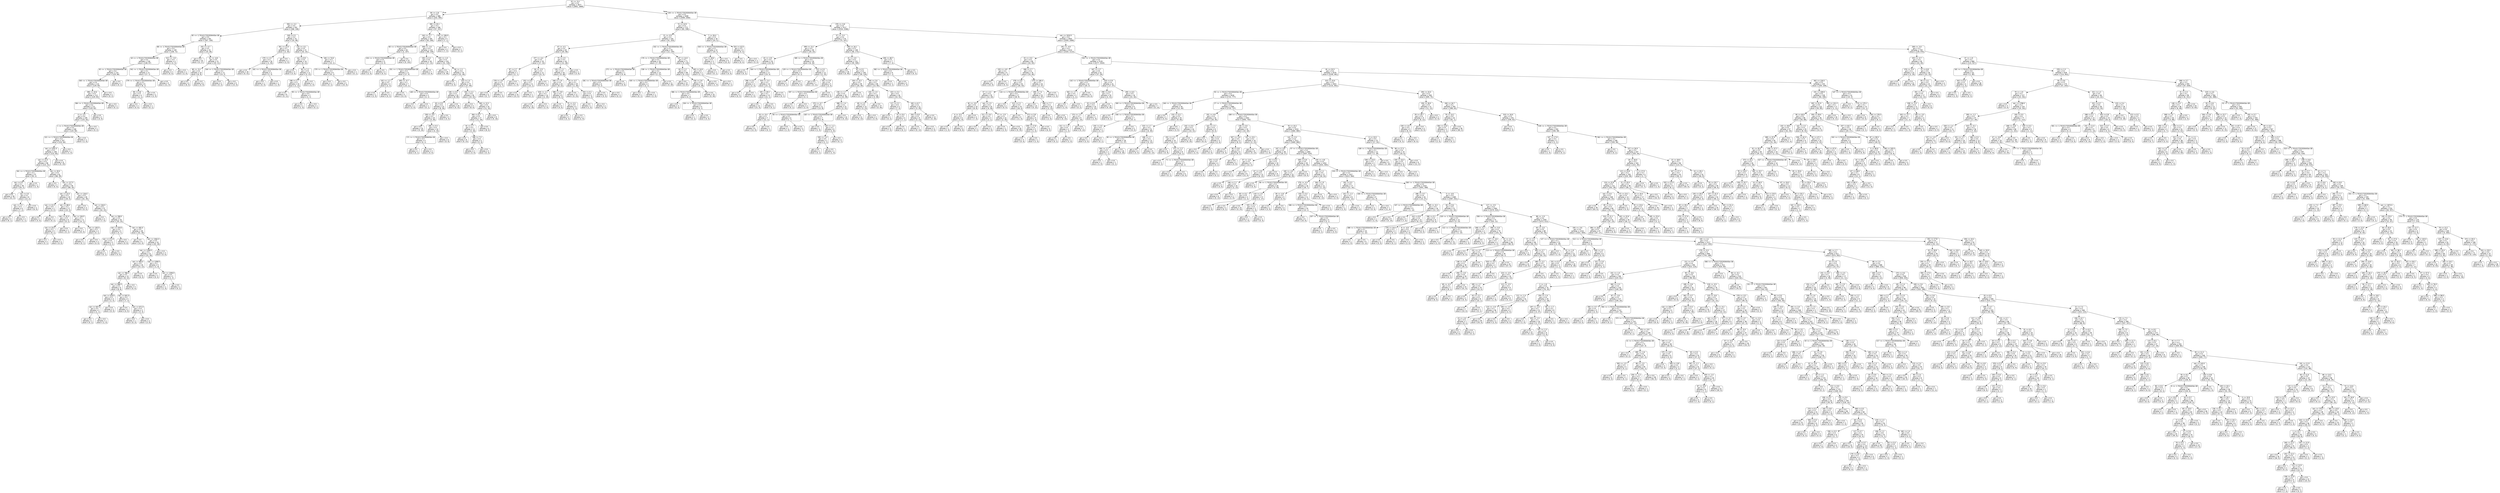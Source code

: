 digraph Tree {
node [shape=box, style="rounded", color="black", fontname=helvetica] ;
edge [fontname=helvetica] ;
0 [label="52 <= -5.4\ngini = 0.5\nsamples = 3677\nvalue = [2842, 2889]"] ;
1 [label="84 <= -2.8\ngini = 0.5\nsamples = 388\nvalue = [243, 395]"] ;
0 -> 1 [labeldistance=2.5, labelangle=45, headlabel="True"] ;
2 [label="356 <= -2.2\ngini = 0.5\nsamples = 202\nvalue = [186, 148]"] ;
1 -> 2 ;
3 [label="65 <= -1.7014117331926443e+38\ngini = 0.5\nsamples = 161\nvalue = [167, 100]"] ;
2 -> 3 ;
4 [label="88 <= -1.7014117331926443e+38\ngini = 0.4\nsamples = 130\nvalue = [148, 72]"] ;
3 -> 4 ;
5 [label="18 <= -1.7014117331926443e+38\ngini = 0.4\nsamples = 126\nvalue = [146, 67]"] ;
4 -> 5 ;
6 [label="45 <= -1.7014117331926443e+38\ngini = 0.4\nsamples = 115\nvalue = [129, 66]"] ;
5 -> 6 ;
7 [label="305 <= -1.7014117331926443e+38\ngini = 0.4\nsamples = 114\nvalue = [129, 65]"] ;
6 -> 7 ;
8 [label="396 <= 10.6\ngini = 0.4\nsamples = 112\nvalue = [129, 63]"] ;
7 -> 8 ;
9 [label="384 <= -1.7014117331926443e+38\ngini = 0.4\nsamples = 111\nvalue = [129, 62]"] ;
8 -> 9 ;
10 [label="0 <= -2.5\ngini = 0.4\nsamples = 109\nvalue = [125, 62]"] ;
9 -> 10 ;
11 [label="1 <= -1.7014117331926443e+38\ngini = 0.4\nsamples = 108\nvalue = [125, 60]"] ;
10 -> 11 ;
12 [label="221 <= -1.7014117331926443e+38\ngini = 0.4\nsamples = 107\nvalue = [124, 60]"] ;
11 -> 12 ;
13 [label="rain <= 2161.0\ngini = 0.4\nsamples = 106\nvalue = [123, 60]"] ;
12 -> 13 ;
14 [label="rain <= 12.5\ngini = 0.4\nsamples = 98\nvalue = [123, 41]"] ;
13 -> 14 ;
15 [label="261 <= -1.7014117331926443e+38\ngini = 0.1\nsamples = 37\nvalue = [55, 2]"] ;
14 -> 15 ;
16 [label="rain <= 0.5\ngini = 0.1\nsamples = 36\nvalue = [54, 2]"] ;
15 -> 16 ;
17 [label="gini = 0.0\nsamples = 28\nvalue = [41, 0]"] ;
16 -> 17 ;
18 [label="rain <= 3.5\ngini = 0.2\nsamples = 8\nvalue = [13, 2]"] ;
16 -> 18 ;
19 [label="rain <= 1.5\ngini = 0.3\nsamples = 6\nvalue = [7, 2]"] ;
18 -> 19 ;
20 [label="gini = 0.2\nsamples = 4\nvalue = [6, 1]"] ;
19 -> 20 ;
21 [label="gini = 0.5\nsamples = 2\nvalue = [1, 1]"] ;
19 -> 21 ;
22 [label="gini = 0.0\nsamples = 2\nvalue = [6, 0]"] ;
18 -> 22 ;
23 [label="gini = 0.0\nsamples = 1\nvalue = [1, 0]"] ;
15 -> 23 ;
24 [label="rain <= 20.0\ngini = 0.5\nsamples = 61\nvalue = [68, 39]"] ;
14 -> 24 ;
25 [label="gini = 0.0\nsamples = 2\nvalue = [0, 4]"] ;
24 -> 25 ;
26 [label="rain <= 117.5\ngini = 0.4\nsamples = 59\nvalue = [68, 35]"] ;
24 -> 26 ;
27 [label="rain <= 22.5\ngini = 0.3\nsamples = 19\nvalue = [26, 5]"] ;
26 -> 27 ;
28 [label="rain <= 21.5\ngini = 0.5\nsamples = 2\nvalue = [3, 2]"] ;
27 -> 28 ;
29 [label="gini = 0.0\nsamples = 1\nvalue = [3, 0]"] ;
28 -> 29 ;
30 [label="gini = 0.0\nsamples = 1\nvalue = [0, 2]"] ;
28 -> 30 ;
31 [label="rain <= 48.0\ngini = 0.2\nsamples = 17\nvalue = [23, 3]"] ;
27 -> 31 ;
32 [label="rain <= 31.0\ngini = 0.3\nsamples = 6\nvalue = [9, 2]"] ;
31 -> 32 ;
33 [label="rain <= 23.5\ngini = 0.2\nsamples = 5\nvalue = [9, 1]"] ;
32 -> 33 ;
34 [label="gini = 0.3\nsamples = 3\nvalue = [5, 1]"] ;
33 -> 34 ;
35 [label="gini = 0.0\nsamples = 2\nvalue = [4, 0]"] ;
33 -> 35 ;
36 [label="gini = 0.0\nsamples = 1\nvalue = [0, 1]"] ;
32 -> 36 ;
37 [label="rain <= 104.5\ngini = 0.1\nsamples = 11\nvalue = [14, 1]"] ;
31 -> 37 ;
38 [label="gini = 0.0\nsamples = 7\nvalue = [10, 0]"] ;
37 -> 38 ;
39 [label="rain <= 105.5\ngini = 0.3\nsamples = 4\nvalue = [4, 1]"] ;
37 -> 39 ;
40 [label="gini = 0.0\nsamples = 1\nvalue = [0, 1]"] ;
39 -> 40 ;
41 [label="gini = 0.0\nsamples = 3\nvalue = [4, 0]"] ;
39 -> 41 ;
42 [label="rain <= 134.0\ngini = 0.5\nsamples = 40\nvalue = [42, 30]"] ;
26 -> 42 ;
43 [label="gini = 0.0\nsamples = 3\nvalue = [0, 5]"] ;
42 -> 43 ;
44 [label="rain <= 244.5\ngini = 0.5\nsamples = 37\nvalue = [42, 25]"] ;
42 -> 44 ;
45 [label="gini = 0.0\nsamples = 4\nvalue = [7, 0]"] ;
44 -> 45 ;
46 [label="rain <= 358.5\ngini = 0.5\nsamples = 33\nvalue = [35, 25]"] ;
44 -> 46 ;
47 [label="rain <= 319.5\ngini = 0.4\nsamples = 5\nvalue = [3, 7]"] ;
46 -> 47 ;
48 [label="rain <= 272.0\ngini = 0.4\nsamples = 3\nvalue = [3, 1]"] ;
47 -> 48 ;
49 [label="gini = 0.0\nsamples = 1\nvalue = [0, 1]"] ;
48 -> 49 ;
50 [label="gini = 0.0\nsamples = 2\nvalue = [3, 0]"] ;
48 -> 50 ;
51 [label="gini = 0.0\nsamples = 2\nvalue = [0, 6]"] ;
47 -> 51 ;
52 [label="rain <= 492.0\ngini = 0.5\nsamples = 28\nvalue = [32, 18]"] ;
46 -> 52 ;
53 [label="gini = 0.0\nsamples = 4\nvalue = [12, 0]"] ;
52 -> 53 ;
54 [label="rain <= 1562.5\ngini = 0.5\nsamples = 24\nvalue = [20, 18]"] ;
52 -> 54 ;
55 [label="rain <= 1190.0\ngini = 0.5\nsamples = 21\nvalue = [15, 18]"] ;
54 -> 55 ;
56 [label="rain <= 905.0\ngini = 0.5\nsamples = 16\nvalue = [14, 12]"] ;
55 -> 56 ;
57 [label="rain <= 786.0\ngini = 0.5\nsamples = 12\nvalue = [8, 12]"] ;
56 -> 57 ;
58 [label="rain <= 586.5\ngini = 0.5\nsamples = 9\nvalue = [8, 8]"] ;
57 -> 58 ;
59 [label="rain <= 529.5\ngini = 0.3\nsamples = 4\nvalue = [1, 5]"] ;
58 -> 59 ;
60 [label="rain <= 507.0\ngini = 0.5\nsamples = 2\nvalue = [1, 1]"] ;
59 -> 60 ;
61 [label="gini = 0.0\nsamples = 1\nvalue = [0, 1]"] ;
60 -> 61 ;
62 [label="gini = 0.0\nsamples = 1\nvalue = [1, 0]"] ;
60 -> 62 ;
63 [label="gini = 0.0\nsamples = 2\nvalue = [0, 4]"] ;
59 -> 63 ;
64 [label="rain <= 641.0\ngini = 0.4\nsamples = 5\nvalue = [7, 3]"] ;
58 -> 64 ;
65 [label="gini = 0.0\nsamples = 2\nvalue = [4, 0]"] ;
64 -> 65 ;
66 [label="rain <= 671.5\ngini = 0.5\nsamples = 3\nvalue = [3, 3]"] ;
64 -> 66 ;
67 [label="gini = 0.0\nsamples = 1\nvalue = [0, 3]"] ;
66 -> 67 ;
68 [label="gini = 0.0\nsamples = 2\nvalue = [3, 0]"] ;
66 -> 68 ;
69 [label="gini = 0.0\nsamples = 3\nvalue = [0, 4]"] ;
57 -> 69 ;
70 [label="gini = 0.0\nsamples = 4\nvalue = [6, 0]"] ;
56 -> 70 ;
71 [label="rain <= 1299.5\ngini = 0.2\nsamples = 5\nvalue = [1, 6]"] ;
55 -> 71 ;
72 [label="gini = 0.0\nsamples = 3\nvalue = [0, 4]"] ;
71 -> 72 ;
73 [label="rain <= 1358.5\ngini = 0.4\nsamples = 2\nvalue = [1, 2]"] ;
71 -> 73 ;
74 [label="gini = 0.0\nsamples = 1\nvalue = [1, 0]"] ;
73 -> 74 ;
75 [label="gini = 0.0\nsamples = 1\nvalue = [0, 2]"] ;
73 -> 75 ;
76 [label="gini = 0.0\nsamples = 3\nvalue = [5, 0]"] ;
54 -> 76 ;
77 [label="gini = 0.0\nsamples = 8\nvalue = [0, 19]"] ;
13 -> 77 ;
78 [label="gini = 0.0\nsamples = 1\nvalue = [1, 0]"] ;
12 -> 78 ;
79 [label="gini = 0.0\nsamples = 1\nvalue = [1, 0]"] ;
11 -> 79 ;
80 [label="gini = 0.0\nsamples = 1\nvalue = [0, 2]"] ;
10 -> 80 ;
81 [label="gini = 0.0\nsamples = 2\nvalue = [4, 0]"] ;
9 -> 81 ;
82 [label="gini = 0.0\nsamples = 1\nvalue = [0, 1]"] ;
8 -> 82 ;
83 [label="gini = 0.0\nsamples = 2\nvalue = [0, 2]"] ;
7 -> 83 ;
84 [label="gini = 0.0\nsamples = 1\nvalue = [0, 1]"] ;
6 -> 84 ;
85 [label="341 <= -1.7014117331926443e+38\ngini = 0.1\nsamples = 11\nvalue = [17, 1]"] ;
5 -> 85 ;
86 [label="279 <= -1.7014117331926443e+38\ngini = 0.2\nsamples = 6\nvalue = [6, 1]"] ;
85 -> 86 ;
87 [label="98 <= 0.8\ngini = 0.3\nsamples = 4\nvalue = [4, 1]"] ;
86 -> 87 ;
88 [label="gini = 0.0\nsamples = 3\nvalue = [4, 0]"] ;
87 -> 88 ;
89 [label="gini = 0.0\nsamples = 1\nvalue = [0, 1]"] ;
87 -> 89 ;
90 [label="gini = 0.0\nsamples = 2\nvalue = [2, 0]"] ;
86 -> 90 ;
91 [label="gini = 0.0\nsamples = 5\nvalue = [11, 0]"] ;
85 -> 91 ;
92 [label="312 <= -1.8\ngini = 0.4\nsamples = 4\nvalue = [2, 5]"] ;
4 -> 92 ;
93 [label="gini = 0.0\nsamples = 3\nvalue = [0, 5]"] ;
92 -> 93 ;
94 [label="gini = 0.0\nsamples = 1\nvalue = [2, 0]"] ;
92 -> 94 ;
95 [label="252 <= -5.7\ngini = 0.5\nsamples = 31\nvalue = [19, 28]"] ;
3 -> 95 ;
96 [label="gini = 0.0\nsamples = 10\nvalue = [0, 17]"] ;
95 -> 96 ;
97 [label="61 <= -4.8\ngini = 0.5\nsamples = 21\nvalue = [19, 11]"] ;
95 -> 97 ;
98 [label="68 <= -5.4\ngini = 0.5\nsamples = 10\nvalue = [6, 9]"] ;
97 -> 98 ;
99 [label="gini = 0.0\nsamples = 4\nvalue = [6, 0]"] ;
98 -> 99 ;
100 [label="gini = 0.0\nsamples = 6\nvalue = [0, 9]"] ;
98 -> 100 ;
101 [label="244 <= -1.7014117331926443e+38\ngini = 0.2\nsamples = 11\nvalue = [13, 2]"] ;
97 -> 101 ;
102 [label="gini = 0.0\nsamples = 2\nvalue = [0, 2]"] ;
101 -> 102 ;
103 [label="gini = 0.0\nsamples = 9\nvalue = [13, 0]"] ;
101 -> 103 ;
104 [label="249 <= 0.1\ngini = 0.4\nsamples = 41\nvalue = [19, 48]"] ;
2 -> 104 ;
105 [label="351 <= 12.9\ngini = 0.1\nsamples = 20\nvalue = [3, 34]"] ;
104 -> 105 ;
106 [label="279 <= 1.0\ngini = 0.1\nsamples = 18\nvalue = [1, 34]"] ;
105 -> 106 ;
107 [label="gini = 0.0\nsamples = 16\nvalue = [0, 31]"] ;
106 -> 107 ;
108 [label="261 <= -1.7014117331926443e+38\ngini = 0.4\nsamples = 2\nvalue = [1, 3]"] ;
106 -> 108 ;
109 [label="gini = 0.0\nsamples = 1\nvalue = [0, 3]"] ;
108 -> 109 ;
110 [label="gini = 0.0\nsamples = 1\nvalue = [1, 0]"] ;
108 -> 110 ;
111 [label="gini = 0.0\nsamples = 2\nvalue = [2, 0]"] ;
105 -> 111 ;
112 [label="142 <= -0.1\ngini = 0.5\nsamples = 21\nvalue = [16, 14]"] ;
104 -> 112 ;
113 [label="rain <= 8.0\ngini = 0.4\nsamples = 14\nvalue = [6, 12]"] ;
112 -> 113 ;
114 [label="gini = 0.0\nsamples = 3\nvalue = [3, 0]"] ;
113 -> 114 ;
115 [label="60 <= 1.2\ngini = 0.3\nsamples = 11\nvalue = [3, 12]"] ;
113 -> 115 ;
116 [label="198 <= 2.7\ngini = 0.1\nsamples = 10\nvalue = [1, 12]"] ;
115 -> 116 ;
117 [label="gini = 0.0\nsamples = 8\nvalue = [0, 11]"] ;
116 -> 117 ;
118 [label="95 <= -1.7014117331926443e+38\ngini = 0.5\nsamples = 2\nvalue = [1, 1]"] ;
116 -> 118 ;
119 [label="gini = 0.0\nsamples = 1\nvalue = [1, 0]"] ;
118 -> 119 ;
120 [label="gini = 0.0\nsamples = 1\nvalue = [0, 1]"] ;
118 -> 120 ;
121 [label="gini = 0.0\nsamples = 1\nvalue = [2, 0]"] ;
115 -> 121 ;
122 [label="184 <= 74.8\ngini = 0.3\nsamples = 7\nvalue = [10, 2]"] ;
112 -> 122 ;
123 [label="270 <= -1.7014117331926443e+38\ngini = 0.2\nsamples = 6\nvalue = [10, 1]"] ;
122 -> 123 ;
124 [label="gini = 0.0\nsamples = 1\nvalue = [0, 1]"] ;
123 -> 124 ;
125 [label="gini = 0.0\nsamples = 5\nvalue = [10, 0]"] ;
123 -> 125 ;
126 [label="gini = 0.0\nsamples = 1\nvalue = [0, 1]"] ;
122 -> 126 ;
127 [label="390 <= 25.1\ngini = 0.3\nsamples = 186\nvalue = [57, 247]"] ;
1 -> 127 ;
128 [label="144 <= -1.7\ngini = 0.3\nsamples = 181\nvalue = [50, 246]"] ;
127 -> 128 ;
129 [label="60 <= -1.7014117331926443e+38\ngini = 0.0\nsamples = 62\nvalue = [2, 107]"] ;
128 -> 129 ;
130 [label="234 <= -1.7014117331926443e+38\ngini = 0.4\nsamples = 5\nvalue = [2, 5]"] ;
129 -> 130 ;
131 [label="gini = 0.0\nsamples = 2\nvalue = [2, 0]"] ;
130 -> 131 ;
132 [label="gini = 0.0\nsamples = 3\nvalue = [0, 5]"] ;
130 -> 132 ;
133 [label="gini = 0.0\nsamples = 57\nvalue = [0, 102]"] ;
129 -> 133 ;
134 [label="358 <= -1.6\ngini = 0.4\nsamples = 119\nvalue = [48, 139]"] ;
128 -> 134 ;
135 [label="156 <= 2.2\ngini = 0.5\nsamples = 18\nvalue = [17, 13]"] ;
134 -> 135 ;
136 [label="251 <= -1.7014117331926443e+38\ngini = 0.3\nsamples = 11\nvalue = [17, 4]"] ;
135 -> 136 ;
137 [label="102 <= -1.2\ngini = 0.5\nsamples = 4\nvalue = [2, 3]"] ;
136 -> 137 ;
138 [label="gini = 0.0\nsamples = 1\nvalue = [2, 0]"] ;
137 -> 138 ;
139 [label="gini = 0.0\nsamples = 3\nvalue = [0, 3]"] ;
137 -> 139 ;
140 [label="305 <= -0.7\ngini = 0.1\nsamples = 7\nvalue = [15, 1]"] ;
136 -> 140 ;
141 [label="gini = 0.0\nsamples = 5\nvalue = [13, 0]"] ;
140 -> 141 ;
142 [label="148 <= -1.7014117331926443e+38\ngini = 0.4\nsamples = 2\nvalue = [2, 1]"] ;
140 -> 142 ;
143 [label="gini = 0.0\nsamples = 1\nvalue = [2, 0]"] ;
142 -> 143 ;
144 [label="gini = 0.0\nsamples = 1\nvalue = [0, 1]"] ;
142 -> 144 ;
145 [label="gini = 0.0\nsamples = 7\nvalue = [0, 9]"] ;
135 -> 145 ;
146 [label="343 <= -1.0\ngini = 0.3\nsamples = 101\nvalue = [31, 126]"] ;
134 -> 146 ;
147 [label="gini = 0.0\nsamples = 25\nvalue = [0, 36]"] ;
146 -> 147 ;
148 [label="84 <= -1.1\ngini = 0.4\nsamples = 76\nvalue = [31, 90]"] ;
146 -> 148 ;
149 [label="gini = 0.0\nsamples = 3\nvalue = [4, 0]"] ;
148 -> 149 ;
150 [label="120 <= 1.3\ngini = 0.4\nsamples = 73\nvalue = [27, 90]"] ;
148 -> 150 ;
151 [label="106 <= 0.5\ngini = 0.2\nsamples = 43\nvalue = [8, 58]"] ;
150 -> 151 ;
152 [label="18 <= 0.5\ngini = 0.4\nsamples = 23\nvalue = [8, 26]"] ;
151 -> 152 ;
153 [label="238 <= -0.6\ngini = 0.2\nsamples = 20\nvalue = [4, 26]"] ;
152 -> 153 ;
154 [label="gini = 0.0\nsamples = 10\nvalue = [0, 16]"] ;
153 -> 154 ;
155 [label="285 <= 0.3\ngini = 0.4\nsamples = 10\nvalue = [4, 10]"] ;
153 -> 155 ;
156 [label="171 <= -1.7014117331926443e+38\ngini = 0.3\nsamples = 4\nvalue = [4, 1]"] ;
155 -> 156 ;
157 [label="gini = 0.0\nsamples = 1\nvalue = [0, 1]"] ;
156 -> 157 ;
158 [label="gini = 0.0\nsamples = 3\nvalue = [4, 0]"] ;
156 -> 158 ;
159 [label="gini = 0.0\nsamples = 6\nvalue = [0, 9]"] ;
155 -> 159 ;
160 [label="gini = 0.0\nsamples = 3\nvalue = [4, 0]"] ;
152 -> 160 ;
161 [label="gini = 0.0\nsamples = 20\nvalue = [0, 32]"] ;
151 -> 161 ;
162 [label="304 <= 2.2\ngini = 0.5\nsamples = 30\nvalue = [19, 32]"] ;
150 -> 162 ;
163 [label="gini = 0.0\nsamples = 5\nvalue = [8, 0]"] ;
162 -> 163 ;
164 [label="360 <= 12.2\ngini = 0.4\nsamples = 25\nvalue = [11, 32]"] ;
162 -> 164 ;
165 [label="364 <= 8.7\ngini = 0.5\nsamples = 17\nvalue = [11, 16]"] ;
164 -> 165 ;
166 [label="91 <= 2.7\ngini = 0.3\nsamples = 13\nvalue = [3, 16]"] ;
165 -> 166 ;
167 [label="gini = 0.0\nsamples = 8\nvalue = [0, 13]"] ;
166 -> 167 ;
168 [label="396 <= 7.3\ngini = 0.5\nsamples = 5\nvalue = [3, 3]"] ;
166 -> 168 ;
169 [label="gini = 0.0\nsamples = 2\nvalue = [3, 0]"] ;
168 -> 169 ;
170 [label="gini = 0.0\nsamples = 3\nvalue = [0, 3]"] ;
168 -> 170 ;
171 [label="gini = 0.0\nsamples = 4\nvalue = [8, 0]"] ;
165 -> 171 ;
172 [label="gini = 0.0\nsamples = 8\nvalue = [0, 16]"] ;
164 -> 172 ;
173 [label="142 <= 106.0\ngini = 0.2\nsamples = 5\nvalue = [7, 1]"] ;
127 -> 173 ;
174 [label="gini = 0.0\nsamples = 4\nvalue = [7, 0]"] ;
173 -> 174 ;
175 [label="gini = 0.0\nsamples = 1\nvalue = [0, 1]"] ;
173 -> 175 ;
176 [label="104 <= -1.7014117331926443e+38\ngini = 0.5\nsamples = 3289\nvalue = [2599, 2494]"] ;
0 -> 176 [labeldistance=2.5, labelangle=-45, headlabel="False"] ;
177 [label="74 <= 14.9\ngini = 0.4\nsamples = 172\nvalue = [65, 208]"] ;
176 -> 177 ;
178 [label="21 <= -0.5\ngini = 0.3\nsamples = 154\nvalue = [41, 203]"] ;
177 -> 178 ;
179 [label="47 <= -4.1\ngini = 0.4\nsamples = 63\nvalue = [29, 58]"] ;
178 -> 179 ;
180 [label="377 <= -4.4\ngini = 0.5\nsamples = 19\nvalue = [17, 10]"] ;
179 -> 180 ;
181 [label="97 <= 2.7\ngini = 0.3\nsamples = 7\nvalue = [2, 7]"] ;
180 -> 181 ;
182 [label="278 <= -4.5\ngini = 0.2\nsamples = 6\nvalue = [1, 7]"] ;
181 -> 182 ;
183 [label="gini = 0.0\nsamples = 5\nvalue = [0, 7]"] ;
182 -> 183 ;
184 [label="gini = 0.0\nsamples = 1\nvalue = [1, 0]"] ;
182 -> 184 ;
185 [label="gini = 0.0\nsamples = 1\nvalue = [1, 0]"] ;
181 -> 185 ;
186 [label="26 <= -2.5\ngini = 0.3\nsamples = 12\nvalue = [15, 3]"] ;
180 -> 186 ;
187 [label="252 <= 6.8\ngini = 0.1\nsamples = 11\nvalue = [15, 1]"] ;
186 -> 187 ;
188 [label="gini = 0.0\nsamples = 10\nvalue = [15, 0]"] ;
187 -> 188 ;
189 [label="gini = 0.0\nsamples = 1\nvalue = [0, 1]"] ;
187 -> 189 ;
190 [label="gini = 0.0\nsamples = 1\nvalue = [0, 2]"] ;
186 -> 190 ;
191 [label="75 <= 2.5\ngini = 0.3\nsamples = 44\nvalue = [12, 48]"] ;
179 -> 191 ;
192 [label="126 <= -1.1\ngini = 0.3\nsamples = 43\nvalue = [9, 48]"] ;
191 -> 192 ;
193 [label="348 <= -1.9\ngini = 0.4\nsamples = 23\nvalue = [8, 22]"] ;
192 -> 193 ;
194 [label="318 <= -1.1\ngini = 0.2\nsamples = 14\nvalue = [2, 19]"] ;
193 -> 194 ;
195 [label="gini = 0.0\nsamples = 12\nvalue = [0, 19]"] ;
194 -> 195 ;
196 [label="gini = 0.0\nsamples = 2\nvalue = [2, 0]"] ;
194 -> 196 ;
197 [label="386 <= -0.8\ngini = 0.4\nsamples = 9\nvalue = [6, 3]"] ;
193 -> 197 ;
198 [label="gini = 0.0\nsamples = 4\nvalue = [4, 0]"] ;
197 -> 198 ;
199 [label="75 <= -0.1\ngini = 0.5\nsamples = 5\nvalue = [2, 3]"] ;
197 -> 199 ;
200 [label="gini = 0.0\nsamples = 3\nvalue = [0, 3]"] ;
199 -> 200 ;
201 [label="gini = 0.0\nsamples = 2\nvalue = [2, 0]"] ;
199 -> 201 ;
202 [label="23 <= -0.7\ngini = 0.1\nsamples = 20\nvalue = [1, 26]"] ;
192 -> 202 ;
203 [label="gini = 0.0\nsamples = 17\nvalue = [0, 23]"] ;
202 -> 203 ;
204 [label="254 <= 0.1\ngini = 0.4\nsamples = 3\nvalue = [1, 3]"] ;
202 -> 204 ;
205 [label="gini = 0.0\nsamples = 1\nvalue = [1, 0]"] ;
204 -> 205 ;
206 [label="gini = 0.0\nsamples = 2\nvalue = [0, 3]"] ;
204 -> 206 ;
207 [label="gini = 0.0\nsamples = 1\nvalue = [3, 0]"] ;
191 -> 207 ;
208 [label="242 <= -1.7014117331926443e+38\ngini = 0.1\nsamples = 91\nvalue = [12, 145]"] ;
178 -> 208 ;
209 [label="179 <= -1.7014117331926443e+38\ngini = 0.3\nsamples = 20\nvalue = [7, 29]"] ;
208 -> 209 ;
210 [label="271 <= -1.7014117331926443e+38\ngini = 0.5\nsamples = 7\nvalue = [5, 8]"] ;
209 -> 210 ;
211 [label="281 <= -1.7014117331926443e+38\ngini = 0.4\nsamples = 4\nvalue = [5, 2]"] ;
210 -> 211 ;
212 [label="gini = 0.0\nsamples = 3\nvalue = [5, 0]"] ;
211 -> 212 ;
213 [label="gini = 0.0\nsamples = 1\nvalue = [0, 2]"] ;
211 -> 213 ;
214 [label="gini = 0.0\nsamples = 3\nvalue = [0, 6]"] ;
210 -> 214 ;
215 [label="238 <= -1.7014117331926443e+38\ngini = 0.2\nsamples = 13\nvalue = [2, 21]"] ;
209 -> 215 ;
216 [label="335 <= -1.7014117331926443e+38\ngini = 0.4\nsamples = 2\nvalue = [2, 1]"] ;
215 -> 216 ;
217 [label="gini = 0.0\nsamples = 1\nvalue = [0, 1]"] ;
216 -> 217 ;
218 [label="gini = 0.0\nsamples = 1\nvalue = [2, 0]"] ;
216 -> 218 ;
219 [label="gini = 0.0\nsamples = 11\nvalue = [0, 20]"] ;
215 -> 219 ;
220 [label="147 <= 14.0\ngini = 0.1\nsamples = 71\nvalue = [5, 116]"] ;
208 -> 220 ;
221 [label="63 <= 1.2\ngini = 0.1\nsamples = 69\nvalue = [4, 115]"] ;
220 -> 221 ;
222 [label="gini = 0.0\nsamples = 37\nvalue = [0, 67]"] ;
221 -> 222 ;
223 [label="156 <= 2.8\ngini = 0.1\nsamples = 32\nvalue = [4, 48]"] ;
221 -> 223 ;
224 [label="386 <= -1.7014117331926443e+38\ngini = 0.5\nsamples = 7\nvalue = [4, 4]"] ;
223 -> 224 ;
225 [label="gini = 0.0\nsamples = 3\nvalue = [0, 3]"] ;
224 -> 225 ;
226 [label="204 <= -1.7014117331926443e+38\ngini = 0.3\nsamples = 4\nvalue = [4, 1]"] ;
224 -> 226 ;
227 [label="gini = 0.0\nsamples = 1\nvalue = [0, 1]"] ;
226 -> 227 ;
228 [label="gini = 0.0\nsamples = 3\nvalue = [4, 0]"] ;
226 -> 228 ;
229 [label="gini = 0.0\nsamples = 25\nvalue = [0, 44]"] ;
223 -> 229 ;
230 [label="148 <= 14.6\ngini = 0.5\nsamples = 2\nvalue = [1, 1]"] ;
220 -> 230 ;
231 [label="gini = 0.0\nsamples = 1\nvalue = [1, 0]"] ;
230 -> 231 ;
232 [label="gini = 0.0\nsamples = 1\nvalue = [0, 1]"] ;
230 -> 232 ;
233 [label="7 <= 26.4\ngini = 0.3\nsamples = 18\nvalue = [24, 5]"] ;
177 -> 233 ;
234 [label="343 <= -1.7014117331926443e+38\ngini = 0.1\nsamples = 12\nvalue = [19, 1]"] ;
233 -> 234 ;
235 [label="117 <= 18.6\ngini = 0.3\nsamples = 3\nvalue = [4, 1]"] ;
234 -> 235 ;
236 [label="gini = 0.0\nsamples = 1\nvalue = [0, 1]"] ;
235 -> 236 ;
237 [label="gini = 0.0\nsamples = 2\nvalue = [4, 0]"] ;
235 -> 237 ;
238 [label="gini = 0.0\nsamples = 9\nvalue = [15, 0]"] ;
234 -> 238 ;
239 [label="324 <= 42.9\ngini = 0.5\nsamples = 6\nvalue = [5, 4]"] ;
233 -> 239 ;
240 [label="gini = 0.0\nsamples = 3\nvalue = [0, 4]"] ;
239 -> 240 ;
241 [label="gini = 0.0\nsamples = 3\nvalue = [5, 0]"] ;
239 -> 241 ;
242 [label="376 <= -5.8\ngini = 0.5\nsamples = 3117\nvalue = [2534, 2286]"] ;
176 -> 242 ;
243 [label="57 <= -2.4\ngini = 0.4\nsamples = 174\nvalue = [75, 197]"] ;
242 -> 243 ;
244 [label="399 <= -5.4\ngini = 0.5\nsamples = 36\nvalue = [29, 24]"] ;
243 -> 244 ;
245 [label="43 <= -4.9\ngini = 0.4\nsamples = 20\nvalue = [23, 8]"] ;
244 -> 245 ;
246 [label="gini = 0.0\nsamples = 3\nvalue = [0, 3]"] ;
245 -> 246 ;
247 [label="304 <= -1.7014117331926443e+38\ngini = 0.3\nsamples = 17\nvalue = [23, 5]"] ;
245 -> 247 ;
248 [label="296 <= 0.4\ngini = 0.5\nsamples = 3\nvalue = [2, 3]"] ;
247 -> 248 ;
249 [label="gini = 0.0\nsamples = 2\nvalue = [0, 3]"] ;
248 -> 249 ;
250 [label="gini = 0.0\nsamples = 1\nvalue = [2, 0]"] ;
248 -> 250 ;
251 [label="318 <= -2.4\ngini = 0.2\nsamples = 14\nvalue = [21, 2]"] ;
247 -> 251 ;
252 [label="193 <= 29.3\ngini = 0.1\nsamples = 13\nvalue = [21, 1]"] ;
251 -> 252 ;
253 [label="gini = 0.0\nsamples = 12\nvalue = [21, 0]"] ;
252 -> 253 ;
254 [label="gini = 0.0\nsamples = 1\nvalue = [0, 1]"] ;
252 -> 254 ;
255 [label="gini = 0.0\nsamples = 1\nvalue = [0, 1]"] ;
251 -> 255 ;
256 [label="385 <= -1.7014117331926443e+38\ngini = 0.4\nsamples = 16\nvalue = [6, 16]"] ;
244 -> 256 ;
257 [label="129 <= -1.7014117331926443e+38\ngini = 0.3\nsamples = 4\nvalue = [4, 1]"] ;
256 -> 257 ;
258 [label="gini = 0.0\nsamples = 1\nvalue = [0, 1]"] ;
257 -> 258 ;
259 [label="gini = 0.0\nsamples = 3\nvalue = [4, 0]"] ;
257 -> 259 ;
260 [label="122 <= 0.2\ngini = 0.2\nsamples = 12\nvalue = [2, 15]"] ;
256 -> 260 ;
261 [label="gini = 0.0\nsamples = 7\nvalue = [0, 11]"] ;
260 -> 261 ;
262 [label="202 <= 3.9\ngini = 0.4\nsamples = 5\nvalue = [2, 4]"] ;
260 -> 262 ;
263 [label="297 <= -1.7014117331926443e+38\ngini = 0.4\nsamples = 3\nvalue = [2, 1]"] ;
262 -> 263 ;
264 [label="gini = 0.0\nsamples = 1\nvalue = [0, 1]"] ;
263 -> 264 ;
265 [label="gini = 0.0\nsamples = 2\nvalue = [2, 0]"] ;
263 -> 265 ;
266 [label="gini = 0.0\nsamples = 2\nvalue = [0, 3]"] ;
262 -> 266 ;
267 [label="290 <= 16.1\ngini = 0.3\nsamples = 138\nvalue = [46, 173]"] ;
243 -> 267 ;
268 [label="41 <= -2.0\ngini = 0.3\nsamples = 131\nvalue = [39, 169]"] ;
267 -> 268 ;
269 [label="gini = 0.0\nsamples = 26\nvalue = [0, 40]"] ;
268 -> 269 ;
270 [label="92 <= 0.1\ngini = 0.4\nsamples = 105\nvalue = [39, 129]"] ;
268 -> 270 ;
271 [label="159 <= -0.3\ngini = 0.5\nsamples = 39\nvalue = [26, 39]"] ;
270 -> 271 ;
272 [label="236 <= -1.7\ngini = 0.4\nsamples = 32\nvalue = [15, 39]"] ;
271 -> 272 ;
273 [label="270 <= -0.7\ngini = 0.5\nsamples = 11\nvalue = [13, 8]"] ;
272 -> 273 ;
274 [label="16 <= -0.4\ngini = 0.1\nsamples = 7\nvalue = [12, 1]"] ;
273 -> 274 ;
275 [label="gini = 0.0\nsamples = 6\nvalue = [12, 0]"] ;
274 -> 275 ;
276 [label="gini = 0.0\nsamples = 1\nvalue = [0, 1]"] ;
274 -> 276 ;
277 [label="94 <= -1.7014117331926443e+38\ngini = 0.2\nsamples = 4\nvalue = [1, 7]"] ;
273 -> 277 ;
278 [label="gini = 0.0\nsamples = 1\nvalue = [1, 0]"] ;
277 -> 278 ;
279 [label="gini = 0.0\nsamples = 3\nvalue = [0, 7]"] ;
277 -> 279 ;
280 [label="388 <= -1.4\ngini = 0.1\nsamples = 21\nvalue = [2, 31]"] ;
272 -> 280 ;
281 [label="165 <= -1.7014117331926443e+38\ngini = 0.3\nsamples = 7\nvalue = [2, 8]"] ;
280 -> 281 ;
282 [label="gini = 0.0\nsamples = 1\nvalue = [1, 0]"] ;
281 -> 282 ;
283 [label="140 <= -1.2\ngini = 0.2\nsamples = 6\nvalue = [1, 8]"] ;
281 -> 283 ;
284 [label="250 <= -1.4\ngini = 0.5\nsamples = 2\nvalue = [1, 1]"] ;
283 -> 284 ;
285 [label="gini = 0.0\nsamples = 1\nvalue = [0, 1]"] ;
284 -> 285 ;
286 [label="gini = 0.0\nsamples = 1\nvalue = [1, 0]"] ;
284 -> 286 ;
287 [label="gini = 0.0\nsamples = 4\nvalue = [0, 7]"] ;
283 -> 287 ;
288 [label="gini = 0.0\nsamples = 14\nvalue = [0, 23]"] ;
280 -> 288 ;
289 [label="gini = 0.0\nsamples = 7\nvalue = [11, 0]"] ;
271 -> 289 ;
290 [label="190 <= 2.6\ngini = 0.2\nsamples = 66\nvalue = [13, 90]"] ;
270 -> 290 ;
291 [label="104 <= 1.0\ngini = 0.1\nsamples = 40\nvalue = [3, 58]"] ;
290 -> 291 ;
292 [label="69 <= 1.0\ngini = 0.3\nsamples = 13\nvalue = [3, 13]"] ;
291 -> 292 ;
293 [label="gini = 0.0\nsamples = 11\nvalue = [0, 13]"] ;
292 -> 293 ;
294 [label="gini = 0.0\nsamples = 2\nvalue = [3, 0]"] ;
292 -> 294 ;
295 [label="gini = 0.0\nsamples = 27\nvalue = [0, 45]"] ;
291 -> 295 ;
296 [label="323 <= 3.2\ngini = 0.4\nsamples = 26\nvalue = [10, 32]"] ;
290 -> 296 ;
297 [label="117 <= 2.2\ngini = 0.4\nsamples = 5\nvalue = [7, 3]"] ;
296 -> 297 ;
298 [label="gini = 0.0\nsamples = 1\nvalue = [0, 2]"] ;
297 -> 298 ;
299 [label="74 <= 9.4\ngini = 0.2\nsamples = 4\nvalue = [7, 1]"] ;
297 -> 299 ;
300 [label="gini = 0.0\nsamples = 3\nvalue = [7, 0]"] ;
299 -> 300 ;
301 [label="gini = 0.0\nsamples = 1\nvalue = [0, 1]"] ;
299 -> 301 ;
302 [label="183 <= 6.7\ngini = 0.2\nsamples = 21\nvalue = [3, 29]"] ;
296 -> 302 ;
303 [label="204 <= 6.0\ngini = 0.3\nsamples = 9\nvalue = [3, 13]"] ;
302 -> 303 ;
304 [label="gini = 0.0\nsamples = 7\nvalue = [0, 13]"] ;
303 -> 304 ;
305 [label="gini = 0.0\nsamples = 2\nvalue = [3, 0]"] ;
303 -> 305 ;
306 [label="gini = 0.0\nsamples = 12\nvalue = [0, 16]"] ;
302 -> 306 ;
307 [label="206 <= 48.7\ngini = 0.5\nsamples = 7\nvalue = [7, 4]"] ;
267 -> 307 ;
308 [label="382 <= -1.7014117331926443e+38\ngini = 0.2\nsamples = 6\nvalue = [7, 1]"] ;
307 -> 308 ;
309 [label="gini = 0.0\nsamples = 1\nvalue = [0, 1]"] ;
308 -> 309 ;
310 [label="gini = 0.0\nsamples = 5\nvalue = [7, 0]"] ;
308 -> 310 ;
311 [label="gini = 0.0\nsamples = 1\nvalue = [0, 3]"] ;
307 -> 311 ;
312 [label="rain <= 1010.5\ngini = 0.5\nsamples = 2943\nvalue = [2459, 2089]"] ;
242 -> 312 ;
313 [label="291 <= -4.9\ngini = 0.4\nsamples = 2214\nvalue = [2320, 1113]"] ;
312 -> 313 ;
314 [label="33 <= -5.0\ngini = 0.4\nsamples = 85\nvalue = [43, 93]"] ;
313 -> 314 ;
315 [label="220 <= -4.9\ngini = 0.4\nsamples = 9\nvalue = [10, 3]"] ;
314 -> 315 ;
316 [label="gini = 0.0\nsamples = 6\nvalue = [10, 0]"] ;
315 -> 316 ;
317 [label="gini = 0.0\nsamples = 3\nvalue = [0, 3]"] ;
315 -> 317 ;
318 [label="308 <= 2.7\ngini = 0.4\nsamples = 76\nvalue = [33, 90]"] ;
314 -> 318 ;
319 [label="378 <= 0.8\ngini = 0.5\nsamples = 52\nvalue = [30, 53]"] ;
318 -> 319 ;
320 [label="57 <= -2.3\ngini = 0.3\nsamples = 35\nvalue = [12, 44]"] ;
319 -> 320 ;
321 [label="82 <= -3.9\ngini = 0.5\nsamples = 10\nvalue = [8, 8]"] ;
320 -> 321 ;
322 [label="4 <= -5.5\ngini = 0.2\nsamples = 6\nvalue = [1, 8]"] ;
321 -> 322 ;
323 [label="gini = 0.0\nsamples = 1\nvalue = [1, 0]"] ;
322 -> 323 ;
324 [label="gini = 0.0\nsamples = 5\nvalue = [0, 8]"] ;
322 -> 324 ;
325 [label="gini = 0.0\nsamples = 4\nvalue = [7, 0]"] ;
321 -> 325 ;
326 [label="rain <= 1.5\ngini = 0.2\nsamples = 25\nvalue = [4, 36]"] ;
320 -> 326 ;
327 [label="211 <= -0.4\ngini = 0.4\nsamples = 3\nvalue = [2, 1]"] ;
326 -> 327 ;
328 [label="gini = 0.0\nsamples = 1\nvalue = [0, 1]"] ;
327 -> 328 ;
329 [label="gini = 0.0\nsamples = 2\nvalue = [2, 0]"] ;
327 -> 329 ;
330 [label="77 <= -1.9\ngini = 0.1\nsamples = 22\nvalue = [2, 35]"] ;
326 -> 330 ;
331 [label="gini = 0.0\nsamples = 2\nvalue = [2, 0]"] ;
330 -> 331 ;
332 [label="gini = 0.0\nsamples = 20\nvalue = [0, 35]"] ;
330 -> 332 ;
333 [label="116 <= -1.7014117331926443e+38\ngini = 0.4\nsamples = 17\nvalue = [18, 9]"] ;
319 -> 333 ;
334 [label="gini = 0.0\nsamples = 2\nvalue = [0, 5]"] ;
333 -> 334 ;
335 [label="213 <= 2.1\ngini = 0.3\nsamples = 15\nvalue = [18, 4]"] ;
333 -> 335 ;
336 [label="gini = 0.0\nsamples = 6\nvalue = [11, 0]"] ;
335 -> 336 ;
337 [label="273 <= 3.8\ngini = 0.5\nsamples = 9\nvalue = [7, 4]"] ;
335 -> 337 ;
338 [label="358 <= 17.8\ngini = 0.3\nsamples = 5\nvalue = [1, 4]"] ;
337 -> 338 ;
339 [label="gini = 0.0\nsamples = 4\nvalue = [0, 4]"] ;
338 -> 339 ;
340 [label="gini = 0.0\nsamples = 1\nvalue = [1, 0]"] ;
338 -> 340 ;
341 [label="gini = 0.0\nsamples = 4\nvalue = [6, 0]"] ;
337 -> 341 ;
342 [label="274 <= 106.4\ngini = 0.1\nsamples = 24\nvalue = [3, 37]"] ;
318 -> 342 ;
343 [label="198 <= 7.4\ngini = 0.1\nsamples = 23\nvalue = [2, 37]"] ;
342 -> 343 ;
344 [label="gini = 0.0\nsamples = 13\nvalue = [0, 22]"] ;
343 -> 344 ;
345 [label="368 <= 7.7\ngini = 0.2\nsamples = 10\nvalue = [2, 15]"] ;
343 -> 345 ;
346 [label="gini = 0.0\nsamples = 2\nvalue = [2, 0]"] ;
345 -> 346 ;
347 [label="gini = 0.0\nsamples = 8\nvalue = [0, 15]"] ;
345 -> 347 ;
348 [label="gini = 0.0\nsamples = 1\nvalue = [1, 0]"] ;
342 -> 348 ;
349 [label="332 <= -1.7014117331926443e+38\ngini = 0.4\nsamples = 2129\nvalue = [2277, 1020]"] ;
313 -> 349 ;
350 [label="347 <= -2.7\ngini = 0.5\nsamples = 53\nvalue = [37, 59]"] ;
349 -> 350 ;
351 [label="142 <= -1.7014117331926443e+38\ngini = 0.2\nsamples = 12\nvalue = [20, 2]"] ;
350 -> 351 ;
352 [label="362 <= -1.7\ngini = 0.4\nsamples = 3\nvalue = [1, 2]"] ;
351 -> 352 ;
353 [label="gini = 0.0\nsamples = 1\nvalue = [1, 0]"] ;
352 -> 353 ;
354 [label="gini = 0.0\nsamples = 2\nvalue = [0, 2]"] ;
352 -> 354 ;
355 [label="gini = 0.0\nsamples = 9\nvalue = [19, 0]"] ;
351 -> 355 ;
356 [label="218 <= 0.9\ngini = 0.4\nsamples = 41\nvalue = [17, 57]"] ;
350 -> 356 ;
357 [label="290 <= 0.6\ngini = 0.1\nsamples = 25\nvalue = [2, 41]"] ;
356 -> 357 ;
358 [label="33 <= 0.5\ngini = 0.2\nsamples = 10\nvalue = [2, 15]"] ;
357 -> 358 ;
359 [label="174 <= -1.4\ngini = 0.1\nsamples = 9\nvalue = [1, 15]"] ;
358 -> 359 ;
360 [label="311 <= -1.4\ngini = 0.4\nsamples = 2\nvalue = [1, 2]"] ;
359 -> 360 ;
361 [label="gini = 0.0\nsamples = 1\nvalue = [0, 2]"] ;
360 -> 361 ;
362 [label="gini = 0.0\nsamples = 1\nvalue = [1, 0]"] ;
360 -> 362 ;
363 [label="gini = 0.0\nsamples = 7\nvalue = [0, 13]"] ;
359 -> 363 ;
364 [label="gini = 0.0\nsamples = 1\nvalue = [1, 0]"] ;
358 -> 364 ;
365 [label="gini = 0.0\nsamples = 15\nvalue = [0, 26]"] ;
357 -> 365 ;
366 [label="290 <= 6.5\ngini = 0.5\nsamples = 16\nvalue = [15, 16]"] ;
356 -> 366 ;
367 [label="300 <= -1.7014117331926443e+38\ngini = 0.3\nsamples = 9\nvalue = [15, 3]"] ;
366 -> 367 ;
368 [label="gini = 0.0\nsamples = 2\nvalue = [0, 2]"] ;
367 -> 368 ;
369 [label="256 <= -1.7014117331926443e+38\ngini = 0.1\nsamples = 7\nvalue = [15, 1]"] ;
367 -> 369 ;
370 [label="155 <= 2.0\ngini = 0.4\nsamples = 2\nvalue = [2, 1]"] ;
369 -> 370 ;
371 [label="gini = 0.0\nsamples = 1\nvalue = [2, 0]"] ;
370 -> 371 ;
372 [label="gini = 0.0\nsamples = 1\nvalue = [0, 1]"] ;
370 -> 372 ;
373 [label="gini = 0.0\nsamples = 5\nvalue = [13, 0]"] ;
369 -> 373 ;
374 [label="gini = 0.0\nsamples = 7\nvalue = [0, 13]"] ;
366 -> 374 ;
375 [label="81 <= 32.5\ngini = 0.4\nsamples = 2076\nvalue = [2240, 961]"] ;
349 -> 375 ;
376 [label="315 <= 15.6\ngini = 0.4\nsamples = 1923\nvalue = [2131, 852]"] ;
375 -> 376 ;
377 [label="93 <= -1.7014117331926443e+38\ngini = 0.4\nsamples = 1618\nvalue = [1722, 777]"] ;
376 -> 377 ;
378 [label="246 <= -1.7014117331926443e+38\ngini = 0.4\nsamples = 34\nvalue = [12, 40]"] ;
377 -> 378 ;
379 [label="gini = 0.0\nsamples = 1\nvalue = [3, 0]"] ;
378 -> 379 ;
380 [label="210 <= 12.1\ngini = 0.3\nsamples = 33\nvalue = [9, 40]"] ;
378 -> 380 ;
381 [label="315 <= 1.7\ngini = 0.2\nsamples = 31\nvalue = [6, 40]"] ;
380 -> 381 ;
382 [label="85 <= -1.7014117331926443e+38\ngini = 0.1\nsamples = 18\nvalue = [1, 27]"] ;
381 -> 382 ;
383 [label="164 <= -1.1\ngini = 0.5\nsamples = 2\nvalue = [1, 1]"] ;
382 -> 383 ;
384 [label="gini = 0.0\nsamples = 1\nvalue = [1, 0]"] ;
383 -> 384 ;
385 [label="gini = 0.0\nsamples = 1\nvalue = [0, 1]"] ;
383 -> 385 ;
386 [label="gini = 0.0\nsamples = 16\nvalue = [0, 26]"] ;
382 -> 386 ;
387 [label="168 <= 2.7\ngini = 0.4\nsamples = 13\nvalue = [5, 13]"] ;
381 -> 387 ;
388 [label="gini = 0.0\nsamples = 4\nvalue = [5, 0]"] ;
387 -> 388 ;
389 [label="gini = 0.0\nsamples = 9\nvalue = [0, 13]"] ;
387 -> 389 ;
390 [label="gini = 0.0\nsamples = 2\nvalue = [3, 0]"] ;
380 -> 390 ;
391 [label="27 <= -1.7014117331926443e+38\ngini = 0.4\nsamples = 1584\nvalue = [1710, 737]"] ;
377 -> 391 ;
392 [label="201 <= 4.8\ngini = 0.4\nsamples = 32\nvalue = [18, 35]"] ;
391 -> 392 ;
393 [label="242 <= 0.0\ngini = 0.4\nsamples = 24\nvalue = [10, 31]"] ;
392 -> 393 ;
394 [label="251 <= -1.3\ngini = 0.5\nsamples = 14\nvalue = [10, 11]"] ;
393 -> 394 ;
395 [label="gini = 0.0\nsamples = 6\nvalue = [0, 9]"] ;
394 -> 395 ;
396 [label="271 <= -1.2\ngini = 0.3\nsamples = 8\nvalue = [10, 2]"] ;
394 -> 396 ;
397 [label="gini = 0.0\nsamples = 1\nvalue = [0, 1]"] ;
396 -> 397 ;
398 [label="71 <= -1.7014117331926443e+38\ngini = 0.2\nsamples = 7\nvalue = [10, 1]"] ;
396 -> 398 ;
399 [label="gini = 0.0\nsamples = 1\nvalue = [0, 1]"] ;
398 -> 399 ;
400 [label="gini = 0.0\nsamples = 6\nvalue = [10, 0]"] ;
398 -> 400 ;
401 [label="gini = 0.0\nsamples = 10\nvalue = [0, 20]"] ;
393 -> 401 ;
402 [label="rain <= 1.5\ngini = 0.4\nsamples = 8\nvalue = [8, 4]"] ;
392 -> 402 ;
403 [label="gini = 0.0\nsamples = 3\nvalue = [6, 0]"] ;
402 -> 403 ;
404 [label="284 <= 5.2\ngini = 0.4\nsamples = 5\nvalue = [2, 4]"] ;
402 -> 404 ;
405 [label="gini = 0.0\nsamples = 1\nvalue = [2, 0]"] ;
404 -> 405 ;
406 [label="gini = 0.0\nsamples = 4\nvalue = [0, 4]"] ;
404 -> 406 ;
407 [label="289 <= -1.7014117331926443e+38\ngini = 0.4\nsamples = 1552\nvalue = [1692, 702]"] ;
391 -> 407 ;
408 [label="136 <= 3.0\ngini = 0.5\nsamples = 19\nvalue = [10, 18]"] ;
407 -> 408 ;
409 [label="307 <= -2.6\ngini = 0.5\nsamples = 9\nvalue = [8, 5]"] ;
408 -> 409 ;
410 [label="gini = 0.0\nsamples = 3\nvalue = [0, 3]"] ;
409 -> 410 ;
411 [label="38 <= 0.8\ngini = 0.3\nsamples = 6\nvalue = [8, 2]"] ;
409 -> 411 ;
412 [label="231 <= 0.2\ngini = 0.5\nsamples = 4\nvalue = [3, 2]"] ;
411 -> 412 ;
413 [label="gini = 0.0\nsamples = 3\nvalue = [3, 0]"] ;
412 -> 413 ;
414 [label="gini = 0.0\nsamples = 1\nvalue = [0, 2]"] ;
412 -> 414 ;
415 [label="gini = 0.0\nsamples = 2\nvalue = [5, 0]"] ;
411 -> 415 ;
416 [label="157 <= 15.1\ngini = 0.2\nsamples = 10\nvalue = [2, 13]"] ;
408 -> 416 ;
417 [label="gini = 0.0\nsamples = 8\nvalue = [0, 13]"] ;
416 -> 417 ;
418 [label="gini = 0.0\nsamples = 2\nvalue = [2, 0]"] ;
416 -> 418 ;
419 [label="76 <= 15.2\ngini = 0.4\nsamples = 1533\nvalue = [1682, 684]"] ;
407 -> 419 ;
420 [label="141 <= -5.2\ngini = 0.4\nsamples = 1511\nvalue = [1665, 660]"] ;
419 -> 420 ;
421 [label="247 <= -0.8\ngini = 0.5\nsamples = 28\nvalue = [18, 27]"] ;
420 -> 421 ;
422 [label="57 <= -2.6\ngini = 0.2\nsamples = 9\nvalue = [12, 2]"] ;
421 -> 422 ;
423 [label="gini = 0.0\nsamples = 1\nvalue = [0, 2]"] ;
422 -> 423 ;
424 [label="gini = 0.0\nsamples = 8\nvalue = [12, 0]"] ;
422 -> 424 ;
425 [label="52 <= 6.5\ngini = 0.3\nsamples = 19\nvalue = [6, 25]"] ;
421 -> 425 ;
426 [label="67 <= -0.8\ngini = 0.4\nsamples = 13\nvalue = [6, 13]"] ;
425 -> 426 ;
427 [label="gini = 0.0\nsamples = 3\nvalue = [4, 0]"] ;
426 -> 427 ;
428 [label="246 <= 1.1\ngini = 0.2\nsamples = 10\nvalue = [2, 13]"] ;
426 -> 428 ;
429 [label="gini = 0.0\nsamples = 8\nvalue = [0, 13]"] ;
428 -> 429 ;
430 [label="gini = 0.0\nsamples = 2\nvalue = [2, 0]"] ;
428 -> 430 ;
431 [label="gini = 0.0\nsamples = 6\nvalue = [0, 12]"] ;
425 -> 431 ;
432 [label="57 <= -1.7014117331926443e+38\ngini = 0.4\nsamples = 1483\nvalue = [1647, 633]"] ;
420 -> 432 ;
433 [label="309 <= 5.9\ngini = 0.5\nsamples = 29\nvalue = [16, 29]"] ;
432 -> 433 ;
434 [label="160 <= -4.0\ngini = 0.3\nsamples = 23\nvalue = [8, 29]"] ;
433 -> 434 ;
435 [label="gini = 0.0\nsamples = 3\nvalue = [5, 0]"] ;
434 -> 435 ;
436 [label="66 <= -1.7014117331926443e+38\ngini = 0.2\nsamples = 20\nvalue = [3, 29]"] ;
434 -> 436 ;
437 [label="60 <= 0.2\ngini = 0.5\nsamples = 3\nvalue = [2, 2]"] ;
436 -> 437 ;
438 [label="gini = 0.0\nsamples = 1\nvalue = [2, 0]"] ;
437 -> 438 ;
439 [label="gini = 0.0\nsamples = 2\nvalue = [0, 2]"] ;
437 -> 439 ;
440 [label="119 <= 1.9\ngini = 0.1\nsamples = 17\nvalue = [1, 27]"] ;
436 -> 440 ;
441 [label="gini = 0.0\nsamples = 15\nvalue = [0, 24]"] ;
440 -> 441 ;
442 [label="325 <= 4.1\ngini = 0.4\nsamples = 2\nvalue = [1, 3]"] ;
440 -> 442 ;
443 [label="gini = 0.0\nsamples = 1\nvalue = [1, 0]"] ;
442 -> 443 ;
444 [label="gini = 0.0\nsamples = 1\nvalue = [0, 3]"] ;
442 -> 444 ;
445 [label="gini = 0.0\nsamples = 6\nvalue = [8, 0]"] ;
433 -> 445 ;
446 [label="245 <= -4.8\ngini = 0.4\nsamples = 1454\nvalue = [1631, 604]"] ;
432 -> 446 ;
447 [label="220 <= 1.1\ngini = 0.5\nsamples = 27\nvalue = [18, 20]"] ;
446 -> 447 ;
448 [label="276 <= -4.4\ngini = 0.4\nsamples = 16\nvalue = [16, 7]"] ;
447 -> 448 ;
449 [label="39 <= -4.9\ngini = 0.5\nsamples = 5\nvalue = [3, 5]"] ;
448 -> 449 ;
450 [label="gini = 0.0\nsamples = 1\nvalue = [3, 0]"] ;
449 -> 450 ;
451 [label="gini = 0.0\nsamples = 4\nvalue = [0, 5]"] ;
449 -> 451 ;
452 [label="316 <= 5.4\ngini = 0.2\nsamples = 11\nvalue = [13, 2]"] ;
448 -> 452 ;
453 [label="286 <= -1.7014117331926443e+38\ngini = 0.1\nsamples = 10\nvalue = [13, 1]"] ;
452 -> 453 ;
454 [label="gini = 0.0\nsamples = 6\nvalue = [10, 0]"] ;
453 -> 454 ;
455 [label="207 <= -1.7014117331926443e+38\ngini = 0.4\nsamples = 4\nvalue = [3, 1]"] ;
453 -> 455 ;
456 [label="gini = 0.0\nsamples = 1\nvalue = [0, 1]"] ;
455 -> 456 ;
457 [label="gini = 0.0\nsamples = 3\nvalue = [3, 0]"] ;
455 -> 457 ;
458 [label="gini = 0.0\nsamples = 1\nvalue = [0, 1]"] ;
452 -> 458 ;
459 [label="264 <= 1.9\ngini = 0.2\nsamples = 11\nvalue = [2, 13]"] ;
447 -> 459 ;
460 [label="gini = 0.0\nsamples = 9\nvalue = [0, 13]"] ;
459 -> 460 ;
461 [label="gini = 0.0\nsamples = 2\nvalue = [2, 0]"] ;
459 -> 461 ;
462 [label="233 <= -1.7014117331926443e+38\ngini = 0.4\nsamples = 1427\nvalue = [1613, 584]"] ;
446 -> 462 ;
463 [label="191 <= 0.3\ngini = 0.5\nsamples = 17\nvalue = [12, 16]"] ;
462 -> 463 ;
464 [label="142 <= -1.3\ngini = 0.1\nsamples = 8\nvalue = [1, 12]"] ;
463 -> 464 ;
465 [label="gini = 0.0\nsamples = 1\nvalue = [1, 0]"] ;
464 -> 465 ;
466 [label="gini = 0.0\nsamples = 7\nvalue = [0, 12]"] ;
464 -> 466 ;
467 [label="106 <= -1.7014117331926443e+38\ngini = 0.4\nsamples = 9\nvalue = [11, 4]"] ;
463 -> 467 ;
468 [label="gini = 0.0\nsamples = 2\nvalue = [0, 4]"] ;
467 -> 468 ;
469 [label="gini = 0.0\nsamples = 7\nvalue = [11, 0]"] ;
467 -> 469 ;
470 [label="364 <= -1.7014117331926443e+38\ngini = 0.4\nsamples = 1410\nvalue = [1601, 568]"] ;
462 -> 470 ;
471 [label="286 <= -0.7\ngini = 0.4\nsamples = 25\nvalue = [14, 27]"] ;
470 -> 471 ;
472 [label="107 <= -1.7014117331926443e+38\ngini = 0.1\nsamples = 9\nvalue = [1, 14]"] ;
471 -> 472 ;
473 [label="gini = 0.0\nsamples = 1\nvalue = [1, 0]"] ;
472 -> 473 ;
474 [label="gini = 0.0\nsamples = 8\nvalue = [0, 14]"] ;
472 -> 474 ;
475 [label="189 <= -0.2\ngini = 0.5\nsamples = 16\nvalue = [13, 13]"] ;
471 -> 475 ;
476 [label="gini = 0.0\nsamples = 3\nvalue = [7, 0]"] ;
475 -> 476 ;
477 [label="310 <= 8.0\ngini = 0.4\nsamples = 13\nvalue = [6, 13]"] ;
475 -> 477 ;
478 [label="288 <= -1.7014117331926443e+38\ngini = 0.1\nsamples = 10\nvalue = [1, 12]"] ;
477 -> 478 ;
479 [label="gini = 0.0\nsamples = 1\nvalue = [1, 0]"] ;
478 -> 479 ;
480 [label="gini = 0.0\nsamples = 9\nvalue = [0, 12]"] ;
478 -> 480 ;
481 [label="276 <= 10.0\ngini = 0.3\nsamples = 3\nvalue = [5, 1]"] ;
477 -> 481 ;
482 [label="gini = 0.0\nsamples = 2\nvalue = [5, 0]"] ;
481 -> 482 ;
483 [label="gini = 0.0\nsamples = 1\nvalue = [0, 1]"] ;
481 -> 483 ;
484 [label="5 <= -4.8\ngini = 0.4\nsamples = 1385\nvalue = [1587, 541]"] ;
470 -> 484 ;
485 [label="84 <= 0.6\ngini = 0.5\nsamples = 21\nvalue = [12, 16]"] ;
484 -> 485 ;
486 [label="266 <= 0.1\ngini = 0.4\nsamples = 8\nvalue = [9, 3]"] ;
485 -> 486 ;
487 [label="8 <= -4.9\ngini = 0.5\nsamples = 5\nvalue = [3, 3]"] ;
486 -> 487 ;
488 [label="gini = 0.0\nsamples = 3\nvalue = [3, 0]"] ;
487 -> 488 ;
489 [label="gini = 0.0\nsamples = 2\nvalue = [0, 3]"] ;
487 -> 489 ;
490 [label="gini = 0.0\nsamples = 3\nvalue = [6, 0]"] ;
486 -> 490 ;
491 [label="220 <= -1.7014117331926443e+38\ngini = 0.3\nsamples = 13\nvalue = [3, 13]"] ;
485 -> 491 ;
492 [label="gini = 0.0\nsamples = 1\nvalue = [2, 0]"] ;
491 -> 492 ;
493 [label="222 <= -1.7014117331926443e+38\ngini = 0.1\nsamples = 12\nvalue = [1, 13]"] ;
491 -> 493 ;
494 [label="gini = 0.0\nsamples = 1\nvalue = [1, 0]"] ;
493 -> 494 ;
495 [label="gini = 0.0\nsamples = 11\nvalue = [0, 13]"] ;
493 -> 495 ;
496 [label="117 <= -3.5\ngini = 0.4\nsamples = 1364\nvalue = [1575, 525]"] ;
484 -> 496 ;
497 [label="358 <= -1.7014117331926443e+38\ngini = 0.2\nsamples = 72\nvalue = [102, 12]"] ;
496 -> 497 ;
498 [label="268 <= -3.2\ngini = 0.4\nsamples = 2\nvalue = [1, 3]"] ;
497 -> 498 ;
499 [label="gini = 0.0\nsamples = 1\nvalue = [1, 0]"] ;
498 -> 499 ;
500 [label="gini = 0.0\nsamples = 1\nvalue = [0, 3]"] ;
498 -> 500 ;
501 [label="356 <= -5.0\ngini = 0.2\nsamples = 70\nvalue = [101, 9]"] ;
497 -> 501 ;
502 [label="157 <= -4.6\ngini = 0.5\nsamples = 4\nvalue = [3, 3]"] ;
501 -> 502 ;
503 [label="gini = 0.0\nsamples = 2\nvalue = [3, 0]"] ;
502 -> 503 ;
504 [label="gini = 0.0\nsamples = 2\nvalue = [0, 3]"] ;
502 -> 504 ;
505 [label="42 <= -4.2\ngini = 0.1\nsamples = 66\nvalue = [98, 6]"] ;
501 -> 505 ;
506 [label="231 <= -3.7\ngini = 0.2\nsamples = 32\nvalue = [39, 5]"] ;
505 -> 506 ;
507 [label="148 <= -5.0\ngini = 0.1\nsamples = 30\nvalue = [39, 2]"] ;
506 -> 507 ;
508 [label="gini = 0.0\nsamples = 1\nvalue = [0, 1]"] ;
507 -> 508 ;
509 [label="294 <= -4.5\ngini = 0.0\nsamples = 29\nvalue = [39, 1]"] ;
507 -> 509 ;
510 [label="69 <= -4.3\ngini = 0.2\nsamples = 7\nvalue = [8, 1]"] ;
509 -> 510 ;
511 [label="gini = 0.0\nsamples = 6\nvalue = [8, 0]"] ;
510 -> 511 ;
512 [label="gini = 0.0\nsamples = 1\nvalue = [0, 1]"] ;
510 -> 512 ;
513 [label="gini = 0.0\nsamples = 22\nvalue = [31, 0]"] ;
509 -> 513 ;
514 [label="gini = 0.0\nsamples = 2\nvalue = [0, 3]"] ;
506 -> 514 ;
515 [label="113 <= -1.7014117331926443e+38\ngini = 0.0\nsamples = 34\nvalue = [59, 1]"] ;
505 -> 515 ;
516 [label="318 <= -0.4\ngini = 0.4\nsamples = 2\nvalue = [2, 1]"] ;
515 -> 516 ;
517 [label="gini = 0.0\nsamples = 1\nvalue = [0, 1]"] ;
516 -> 517 ;
518 [label="gini = 0.0\nsamples = 1\nvalue = [2, 0]"] ;
516 -> 518 ;
519 [label="gini = 0.0\nsamples = 32\nvalue = [57, 0]"] ;
515 -> 519 ;
520 [label="98 <= -1.9\ngini = 0.4\nsamples = 1292\nvalue = [1473, 513]"] ;
496 -> 520 ;
521 [label="65 <= -2.0\ngini = 0.5\nsamples = 68\nvalue = [52, 54]"] ;
520 -> 521 ;
522 [label="57 <= -3.3\ngini = 0.4\nsamples = 46\nvalue = [50, 25]"] ;
521 -> 522 ;
523 [label="gini = 0.0\nsamples = 4\nvalue = [0, 10]"] ;
522 -> 523 ;
524 [label="395 <= -2.7\ngini = 0.4\nsamples = 42\nvalue = [50, 15]"] ;
522 -> 524 ;
525 [label="gini = 0.0\nsamples = 15\nvalue = [23, 0]"] ;
524 -> 525 ;
526 [label="188 <= -2.2\ngini = 0.5\nsamples = 27\nvalue = [27, 15]"] ;
524 -> 526 ;
527 [label="224 <= -2.5\ngini = 0.5\nsamples = 19\nvalue = [11, 15]"] ;
526 -> 527 ;
528 [label="285 <= -2.7\ngini = 0.4\nsamples = 10\nvalue = [10, 4]"] ;
527 -> 528 ;
529 [label="gini = 0.0\nsamples = 2\nvalue = [0, 3]"] ;
528 -> 529 ;
530 [label="43 <= -2.1\ngini = 0.2\nsamples = 8\nvalue = [10, 1]"] ;
528 -> 530 ;
531 [label="gini = 0.0\nsamples = 7\nvalue = [10, 0]"] ;
530 -> 531 ;
532 [label="gini = 0.0\nsamples = 1\nvalue = [0, 1]"] ;
530 -> 532 ;
533 [label="112 <= -2.5\ngini = 0.2\nsamples = 9\nvalue = [1, 11]"] ;
527 -> 533 ;
534 [label="gini = 0.0\nsamples = 1\nvalue = [1, 0]"] ;
533 -> 534 ;
535 [label="gini = 0.0\nsamples = 8\nvalue = [0, 11]"] ;
533 -> 535 ;
536 [label="gini = 0.0\nsamples = 8\nvalue = [16, 0]"] ;
526 -> 536 ;
537 [label="127 <= -1.7014117331926443e+38\ngini = 0.1\nsamples = 22\nvalue = [2, 29]"] ;
521 -> 537 ;
538 [label="gini = 0.0\nsamples = 1\nvalue = [1, 0]"] ;
537 -> 538 ;
539 [label="51 <= -1.9\ngini = 0.1\nsamples = 21\nvalue = [1, 29]"] ;
537 -> 539 ;
540 [label="231 <= 0.3\ngini = 0.5\nsamples = 2\nvalue = [1, 1]"] ;
539 -> 540 ;
541 [label="gini = 0.0\nsamples = 1\nvalue = [1, 0]"] ;
540 -> 541 ;
542 [label="gini = 0.0\nsamples = 1\nvalue = [0, 1]"] ;
540 -> 542 ;
543 [label="gini = 0.0\nsamples = 19\nvalue = [0, 28]"] ;
539 -> 543 ;
544 [label="335 <= -3.6\ngini = 0.4\nsamples = 1224\nvalue = [1421, 459]"] ;
520 -> 544 ;
545 [label="312 <= -1.7014117331926443e+38\ngini = 0.4\nsamples = 7\nvalue = [4, 9]"] ;
544 -> 545 ;
546 [label="gini = 0.0\nsamples = 1\nvalue = [2, 0]"] ;
545 -> 546 ;
547 [label="309 <= 1.5\ngini = 0.3\nsamples = 6\nvalue = [2, 9]"] ;
545 -> 547 ;
548 [label="gini = 0.0\nsamples = 3\nvalue = [0, 7]"] ;
547 -> 548 ;
549 [label="221 <= 3.5\ngini = 0.5\nsamples = 3\nvalue = [2, 2]"] ;
547 -> 549 ;
550 [label="gini = 0.0\nsamples = 1\nvalue = [2, 0]"] ;
549 -> 550 ;
551 [label="gini = 0.0\nsamples = 2\nvalue = [0, 2]"] ;
549 -> 551 ;
552 [label="335 <= 1.6\ngini = 0.4\nsamples = 1217\nvalue = [1417, 450]"] ;
544 -> 552 ;
553 [label="279 <= -0.2\ngini = 0.3\nsamples = 606\nvalue = [743, 188]"] ;
552 -> 553 ;
554 [label="211 <= -0.7\ngini = 0.4\nsamples = 294\nvalue = [323, 123]"] ;
553 -> 554 ;
555 [label="241 <= -1.5\ngini = 0.3\nsamples = 190\nvalue = [225, 61]"] ;
554 -> 555 ;
556 [label="2 <= -1.6\ngini = 0.4\nsamples = 70\nvalue = [76, 35]"] ;
555 -> 556 ;
557 [label="111 <= -1.4\ngini = 0.2\nsamples = 41\nvalue = [64, 7]"] ;
556 -> 557 ;
558 [label="115 <= -1.9\ngini = 0.1\nsamples = 36\nvalue = [62, 2]"] ;
557 -> 558 ;
559 [label="23 <= -2.0\ngini = 0.3\nsamples = 7\nvalue = [9, 2]"] ;
558 -> 559 ;
560 [label="gini = 0.0\nsamples = 5\nvalue = [9, 0]"] ;
559 -> 560 ;
561 [label="gini = 0.0\nsamples = 2\nvalue = [0, 2]"] ;
559 -> 561 ;
562 [label="gini = 0.0\nsamples = 29\nvalue = [53, 0]"] ;
558 -> 562 ;
563 [label="392 <= -1.5\ngini = 0.4\nsamples = 5\nvalue = [2, 5]"] ;
557 -> 563 ;
564 [label="gini = 0.0\nsamples = 2\nvalue = [2, 0]"] ;
563 -> 564 ;
565 [label="gini = 0.0\nsamples = 3\nvalue = [0, 5]"] ;
563 -> 565 ;
566 [label="254 <= -1.4\ngini = 0.4\nsamples = 29\nvalue = [12, 28]"] ;
556 -> 566 ;
567 [label="197 <= -2.0\ngini = 0.2\nsamples = 21\nvalue = [3, 27]"] ;
566 -> 567 ;
568 [label="gini = 0.0\nsamples = 1\nvalue = [1, 0]"] ;
567 -> 568 ;
569 [label="203 <= -1.5\ngini = 0.1\nsamples = 20\nvalue = [2, 27]"] ;
567 -> 569 ;
570 [label="gini = 0.0\nsamples = 12\nvalue = [0, 21]"] ;
569 -> 570 ;
571 [label="337 <= -1.3\ngini = 0.4\nsamples = 8\nvalue = [2, 6]"] ;
569 -> 571 ;
572 [label="gini = 0.0\nsamples = 2\nvalue = [2, 0]"] ;
571 -> 572 ;
573 [label="gini = 0.0\nsamples = 6\nvalue = [0, 6]"] ;
571 -> 573 ;
574 [label="98 <= -1.7\ngini = 0.2\nsamples = 8\nvalue = [9, 1]"] ;
566 -> 574 ;
575 [label="gini = 0.0\nsamples = 1\nvalue = [0, 1]"] ;
574 -> 575 ;
576 [label="gini = 0.0\nsamples = 7\nvalue = [9, 0]"] ;
574 -> 576 ;
577 [label="360 <= -2.3\ngini = 0.3\nsamples = 120\nvalue = [149, 26]"] ;
555 -> 577 ;
578 [label="gini = 0.0\nsamples = 3\nvalue = [0, 6]"] ;
577 -> 578 ;
579 [label="87 <= -1.8\ngini = 0.2\nsamples = 117\nvalue = [149, 20]"] ;
577 -> 579 ;
580 [label="356 <= -0.7\ngini = 0.4\nsamples = 5\nvalue = [2, 5]"] ;
579 -> 580 ;
581 [label="gini = 0.0\nsamples = 4\nvalue = [0, 5]"] ;
580 -> 581 ;
582 [label="gini = 0.0\nsamples = 1\nvalue = [2, 0]"] ;
580 -> 582 ;
583 [label="394 <= -1.7014117331926443e+38\ngini = 0.2\nsamples = 112\nvalue = [147, 15]"] ;
579 -> 583 ;
584 [label="gini = 0.0\nsamples = 2\nvalue = [0, 2]"] ;
583 -> 584 ;
585 [label="373 <= -1.7014117331926443e+38\ngini = 0.1\nsamples = 110\nvalue = [147, 13]"] ;
583 -> 585 ;
586 [label="gini = 0.0\nsamples = 1\nvalue = [0, 1]"] ;
585 -> 586 ;
587 [label="376 <= -0.9\ngini = 0.1\nsamples = 109\nvalue = [147, 12]"] ;
585 -> 587 ;
588 [label="21 <= -1.7014117331926443e+38\ngini = 0.1\nsamples = 71\nvalue = [107, 4]"] ;
587 -> 588 ;
589 [label="gini = 0.0\nsamples = 1\nvalue = [0, 2]"] ;
588 -> 589 ;
590 [label="395 <= -1.6\ngini = 0.0\nsamples = 70\nvalue = [107, 2]"] ;
588 -> 590 ;
591 [label="393 <= -1.5\ngini = 0.3\nsamples = 5\nvalue = [5, 1]"] ;
590 -> 591 ;
592 [label="gini = 0.0\nsamples = 4\nvalue = [5, 0]"] ;
591 -> 592 ;
593 [label="gini = 0.0\nsamples = 1\nvalue = [0, 1]"] ;
591 -> 593 ;
594 [label="89 <= -1.5\ngini = 0.0\nsamples = 65\nvalue = [102, 1]"] ;
590 -> 594 ;
595 [label="236 <= -1.3\ngini = 0.2\nsamples = 7\nvalue = [8, 1]"] ;
594 -> 595 ;
596 [label="gini = 0.0\nsamples = 6\nvalue = [8, 0]"] ;
595 -> 596 ;
597 [label="gini = 0.0\nsamples = 1\nvalue = [0, 1]"] ;
595 -> 597 ;
598 [label="gini = 0.0\nsamples = 58\nvalue = [94, 0]"] ;
594 -> 598 ;
599 [label="345 <= -1.0\ngini = 0.3\nsamples = 38\nvalue = [40, 8]"] ;
587 -> 599 ;
600 [label="275 <= -0.9\ngini = 0.5\nsamples = 6\nvalue = [3, 4]"] ;
599 -> 600 ;
601 [label="gini = 0.0\nsamples = 3\nvalue = [0, 3]"] ;
600 -> 601 ;
602 [label="309 <= -0.8\ngini = 0.4\nsamples = 3\nvalue = [3, 1]"] ;
600 -> 602 ;
603 [label="gini = 0.0\nsamples = 2\nvalue = [3, 0]"] ;
602 -> 603 ;
604 [label="gini = 0.0\nsamples = 1\nvalue = [0, 1]"] ;
602 -> 604 ;
605 [label="39 <= 0.3\ngini = 0.2\nsamples = 32\nvalue = [37, 4]"] ;
599 -> 605 ;
606 [label="397 <= -1.1\ngini = 0.1\nsamples = 31\nvalue = [37, 3]"] ;
605 -> 606 ;
607 [label="gini = 0.0\nsamples = 2\nvalue = [0, 2]"] ;
606 -> 607 ;
608 [label="109 <= -1.0\ngini = 0.1\nsamples = 29\nvalue = [37, 1]"] ;
606 -> 608 ;
609 [label="87 <= -0.9\ngini = 0.2\nsamples = 6\nvalue = [7, 1]"] ;
608 -> 609 ;
610 [label="gini = 0.0\nsamples = 5\nvalue = [7, 0]"] ;
609 -> 610 ;
611 [label="gini = 0.0\nsamples = 1\nvalue = [0, 1]"] ;
609 -> 611 ;
612 [label="gini = 0.0\nsamples = 23\nvalue = [30, 0]"] ;
608 -> 612 ;
613 [label="gini = 0.0\nsamples = 1\nvalue = [0, 1]"] ;
605 -> 613 ;
614 [label="90 <= -0.6\ngini = 0.5\nsamples = 104\nvalue = [98, 62]"] ;
554 -> 614 ;
615 [label="189 <= -0.6\ngini = 0.5\nsamples = 25\nvalue = [19, 31]"] ;
614 -> 615 ;
616 [label="gini = 0.0\nsamples = 6\nvalue = [9, 0]"] ;
615 -> 616 ;
617 [label="362 <= -0.7\ngini = 0.4\nsamples = 19\nvalue = [10, 31]"] ;
615 -> 617 ;
618 [label="rain <= 204.0\ngini = 0.2\nsamples = 4\nvalue = [8, 1]"] ;
617 -> 618 ;
619 [label="gini = 0.0\nsamples = 3\nvalue = [8, 0]"] ;
618 -> 619 ;
620 [label="gini = 0.0\nsamples = 1\nvalue = [0, 1]"] ;
618 -> 620 ;
621 [label="178 <= 0.3\ngini = 0.1\nsamples = 15\nvalue = [2, 30]"] ;
617 -> 621 ;
622 [label="gini = 0.0\nsamples = 13\nvalue = [0, 30]"] ;
621 -> 622 ;
623 [label="gini = 0.0\nsamples = 2\nvalue = [2, 0]"] ;
621 -> 623 ;
624 [label="218 <= -0.5\ngini = 0.4\nsamples = 79\nvalue = [79, 31]"] ;
614 -> 624 ;
625 [label="125 <= -0.6\ngini = 0.5\nsamples = 37\nvalue = [31, 22]"] ;
624 -> 625 ;
626 [label="gini = 0.0\nsamples = 10\nvalue = [21, 0]"] ;
625 -> 626 ;
627 [label="362 <= -0.2\ngini = 0.4\nsamples = 27\nvalue = [10, 22]"] ;
625 -> 627 ;
628 [label="rain <= 0.5\ngini = 0.2\nsamples = 18\nvalue = [3, 20]"] ;
627 -> 628 ;
629 [label="gini = 0.0\nsamples = 2\nvalue = [3, 0]"] ;
628 -> 629 ;
630 [label="gini = 0.0\nsamples = 16\nvalue = [0, 20]"] ;
628 -> 630 ;
631 [label="277 <= -0.7\ngini = 0.3\nsamples = 9\nvalue = [7, 2]"] ;
627 -> 631 ;
632 [label="gini = 0.0\nsamples = 2\nvalue = [0, 2]"] ;
631 -> 632 ;
633 [label="gini = 0.0\nsamples = 7\nvalue = [7, 0]"] ;
631 -> 633 ;
634 [label="279 <= -0.3\ngini = 0.3\nsamples = 42\nvalue = [48, 9]"] ;
624 -> 634 ;
635 [label="25 <= 2.0\ngini = 0.2\nsamples = 40\nvalue = [48, 6]"] ;
634 -> 635 ;
636 [label="248 <= -0.7\ngini = 0.1\nsamples = 38\nvalue = [47, 3]"] ;
635 -> 636 ;
637 [label="gini = 0.0\nsamples = 1\nvalue = [0, 1]"] ;
636 -> 637 ;
638 [label="86 <= -0.4\ngini = 0.1\nsamples = 37\nvalue = [47, 2]"] ;
636 -> 638 ;
639 [label="57 <= -0.4\ngini = 0.2\nsamples = 11\nvalue = [13, 2]"] ;
638 -> 639 ;
640 [label="gini = 0.0\nsamples = 9\nvalue = [13, 0]"] ;
639 -> 640 ;
641 [label="gini = 0.0\nsamples = 2\nvalue = [0, 2]"] ;
639 -> 641 ;
642 [label="gini = 0.0\nsamples = 26\nvalue = [34, 0]"] ;
638 -> 642 ;
643 [label="337 <= -0.2\ngini = 0.4\nsamples = 2\nvalue = [1, 3]"] ;
635 -> 643 ;
644 [label="gini = 0.0\nsamples = 1\nvalue = [0, 3]"] ;
643 -> 644 ;
645 [label="gini = 0.0\nsamples = 1\nvalue = [1, 0]"] ;
643 -> 645 ;
646 [label="gini = 0.0\nsamples = 2\nvalue = [0, 3]"] ;
634 -> 646 ;
647 [label="306 <= -1.7014117331926443e+38\ngini = 0.2\nsamples = 312\nvalue = [420, 65]"] ;
553 -> 647 ;
648 [label="gini = 0.0\nsamples = 2\nvalue = [0, 3]"] ;
647 -> 648 ;
649 [label="96 <= -0.1\ngini = 0.2\nsamples = 310\nvalue = [420, 62]"] ;
647 -> 649 ;
650 [label="gini = 0.0\nsamples = 48\nvalue = [78, 0]"] ;
649 -> 650 ;
651 [label="151 <= -1.7014117331926443e+38\ngini = 0.3\nsamples = 262\nvalue = [342, 62]"] ;
649 -> 651 ;
652 [label="gini = 0.0\nsamples = 2\nvalue = [0, 2]"] ;
651 -> 652 ;
653 [label="96 <= 0.0\ngini = 0.3\nsamples = 260\nvalue = [342, 60]"] ;
651 -> 653 ;
654 [label="199 <= -0.0\ngini = 0.5\nsamples = 12\nvalue = [9, 8]"] ;
653 -> 654 ;
655 [label="81 <= -1.1\ngini = 0.3\nsamples = 8\nvalue = [9, 2]"] ;
654 -> 655 ;
656 [label="gini = 0.0\nsamples = 1\nvalue = [0, 1]"] ;
655 -> 656 ;
657 [label="56 <= -0.1\ngini = 0.2\nsamples = 7\nvalue = [9, 1]"] ;
655 -> 657 ;
658 [label="124 <= 0.0\ngini = 0.5\nsamples = 2\nvalue = [1, 1]"] ;
657 -> 658 ;
659 [label="gini = 0.0\nsamples = 1\nvalue = [0, 1]"] ;
658 -> 659 ;
660 [label="gini = 0.0\nsamples = 1\nvalue = [1, 0]"] ;
658 -> 660 ;
661 [label="gini = 0.0\nsamples = 5\nvalue = [8, 0]"] ;
657 -> 661 ;
662 [label="gini = 0.0\nsamples = 4\nvalue = [0, 6]"] ;
654 -> 662 ;
663 [label="391 <= 1.9\ngini = 0.2\nsamples = 248\nvalue = [333, 52]"] ;
653 -> 663 ;
664 [label="169 <= 1.3\ngini = 0.2\nsamples = 247\nvalue = [333, 50]"] ;
663 -> 664 ;
665 [label="144 <= 1.1\ngini = 0.3\nsamples = 215\nvalue = [277, 50]"] ;
664 -> 665 ;
666 [label="19 <= -1.7014117331926443e+38\ngini = 0.2\nsamples = 181\nvalue = [250, 30]"] ;
665 -> 666 ;
667 [label="286 <= 1.0\ngini = 0.5\nsamples = 3\nvalue = [2, 3]"] ;
666 -> 667 ;
668 [label="gini = 0.0\nsamples = 2\nvalue = [0, 3]"] ;
667 -> 668 ;
669 [label="gini = 0.0\nsamples = 1\nvalue = [2, 0]"] ;
667 -> 669 ;
670 [label="61 <= 2.9\ngini = 0.2\nsamples = 178\nvalue = [248, 27]"] ;
666 -> 670 ;
671 [label="32 <= -0.9\ngini = 0.2\nsamples = 177\nvalue = [248, 26]"] ;
670 -> 671 ;
672 [label="gini = 0.0\nsamples = 1\nvalue = [0, 2]"] ;
671 -> 672 ;
673 [label="28 <= -1.2\ngini = 0.2\nsamples = 176\nvalue = [248, 24]"] ;
671 -> 673 ;
674 [label="gini = 0.0\nsamples = 1\nvalue = [0, 1]"] ;
673 -> 674 ;
675 [label="212 <= 0.0\ngini = 0.2\nsamples = 175\nvalue = [248, 23]"] ;
673 -> 675 ;
676 [label="106 <= 0.3\ngini = 0.4\nsamples = 25\nvalue = [30, 9]"] ;
675 -> 676 ;
677 [label="274 <= 0.1\ngini = 0.2\nsamples = 21\nvalue = [29, 3]"] ;
676 -> 677 ;
678 [label="gini = 0.0\nsamples = 15\nvalue = [25, 0]"] ;
677 -> 678 ;
679 [label="356 <= 0.3\ngini = 0.5\nsamples = 6\nvalue = [4, 3]"] ;
677 -> 679 ;
680 [label="gini = 0.0\nsamples = 3\nvalue = [0, 3]"] ;
679 -> 680 ;
681 [label="gini = 0.0\nsamples = 3\nvalue = [4, 0]"] ;
679 -> 681 ;
682 [label="165 <= 0.8\ngini = 0.2\nsamples = 4\nvalue = [1, 6]"] ;
676 -> 682 ;
683 [label="gini = 0.0\nsamples = 3\nvalue = [0, 6]"] ;
682 -> 683 ;
684 [label="gini = 0.0\nsamples = 1\nvalue = [1, 0]"] ;
682 -> 684 ;
685 [label="192 <= 0.4\ngini = 0.1\nsamples = 150\nvalue = [218, 14]"] ;
675 -> 685 ;
686 [label="gini = 0.0\nsamples = 66\nvalue = [108, 0]"] ;
685 -> 686 ;
687 [label="369 <= 0.5\ngini = 0.2\nsamples = 84\nvalue = [110, 14]"] ;
685 -> 687 ;
688 [label="48 <= 0.4\ngini = 0.4\nsamples = 30\nvalue = [34, 11]"] ;
687 -> 688 ;
689 [label="336 <= 0.3\ngini = 0.3\nsamples = 6\nvalue = [2, 7]"] ;
688 -> 689 ;
690 [label="gini = 0.0\nsamples = 2\nvalue = [2, 0]"] ;
689 -> 690 ;
691 [label="gini = 0.0\nsamples = 4\nvalue = [0, 7]"] ;
689 -> 691 ;
692 [label="117 <= 0.7\ngini = 0.2\nsamples = 24\nvalue = [32, 4]"] ;
688 -> 692 ;
693 [label="gini = 0.0\nsamples = 14\nvalue = [24, 0]"] ;
692 -> 693 ;
694 [label="129 <= 0.7\ngini = 0.4\nsamples = 10\nvalue = [8, 4]"] ;
692 -> 694 ;
695 [label="179 <= 0.8\ngini = 0.3\nsamples = 4\nvalue = [1, 4]"] ;
694 -> 695 ;
696 [label="gini = 0.0\nsamples = 3\nvalue = [0, 4]"] ;
695 -> 696 ;
697 [label="gini = 0.0\nsamples = 1\nvalue = [1, 0]"] ;
695 -> 697 ;
698 [label="gini = 0.0\nsamples = 6\nvalue = [7, 0]"] ;
694 -> 698 ;
699 [label="219 <= 1.3\ngini = 0.1\nsamples = 54\nvalue = [76, 3]"] ;
687 -> 699 ;
700 [label="206 <= 1.2\ngini = 0.0\nsamples = 51\nvalue = [73, 1]"] ;
699 -> 700 ;
701 [label="gini = 0.0\nsamples = 49\nvalue = [72, 0]"] ;
700 -> 701 ;
702 [label="164 <= 0.4\ngini = 0.5\nsamples = 2\nvalue = [1, 1]"] ;
700 -> 702 ;
703 [label="gini = 0.0\nsamples = 1\nvalue = [1, 0]"] ;
702 -> 703 ;
704 [label="gini = 0.0\nsamples = 1\nvalue = [0, 1]"] ;
702 -> 704 ;
705 [label="282 <= 1.0\ngini = 0.5\nsamples = 3\nvalue = [3, 2]"] ;
699 -> 705 ;
706 [label="gini = 0.0\nsamples = 1\nvalue = [0, 2]"] ;
705 -> 706 ;
707 [label="gini = 0.0\nsamples = 2\nvalue = [3, 0]"] ;
705 -> 707 ;
708 [label="gini = 0.0\nsamples = 1\nvalue = [0, 1]"] ;
670 -> 708 ;
709 [label="146 <= 1.1\ngini = 0.5\nsamples = 34\nvalue = [27, 20]"] ;
665 -> 709 ;
710 [label="356 <= 1.0\ngini = 0.2\nsamples = 10\nvalue = [2, 13]"] ;
709 -> 710 ;
711 [label="265 <= 0.7\ngini = 0.4\nsamples = 3\nvalue = [2, 1]"] ;
710 -> 711 ;
712 [label="gini = 0.0\nsamples = 1\nvalue = [0, 1]"] ;
711 -> 712 ;
713 [label="gini = 0.0\nsamples = 2\nvalue = [2, 0]"] ;
711 -> 713 ;
714 [label="gini = 0.0\nsamples = 7\nvalue = [0, 12]"] ;
710 -> 714 ;
715 [label="285 <= 1.6\ngini = 0.3\nsamples = 24\nvalue = [25, 7]"] ;
709 -> 715 ;
716 [label="229 <= 1.3\ngini = 0.2\nsamples = 22\nvalue = [25, 4]"] ;
715 -> 716 ;
717 [label="20 <= 0.9\ngini = 0.1\nsamples = 18\nvalue = [24, 1]"] ;
716 -> 717 ;
718 [label="gini = 0.0\nsamples = 1\nvalue = [0, 1]"] ;
717 -> 718 ;
719 [label="gini = 0.0\nsamples = 17\nvalue = [24, 0]"] ;
717 -> 719 ;
720 [label="303 <= 1.6\ngini = 0.4\nsamples = 4\nvalue = [1, 3]"] ;
716 -> 720 ;
721 [label="gini = 0.0\nsamples = 3\nvalue = [0, 3]"] ;
720 -> 721 ;
722 [label="gini = 0.0\nsamples = 1\nvalue = [1, 0]"] ;
720 -> 722 ;
723 [label="gini = 0.0\nsamples = 2\nvalue = [0, 3]"] ;
715 -> 723 ;
724 [label="gini = 0.0\nsamples = 32\nvalue = [56, 0]"] ;
664 -> 724 ;
725 [label="gini = 0.0\nsamples = 1\nvalue = [0, 2]"] ;
663 -> 725 ;
726 [label="385 <= 1.7\ngini = 0.4\nsamples = 611\nvalue = [674, 262]"] ;
552 -> 726 ;
727 [label="15 <= 2.0\ngini = 0.4\nsamples = 43\nvalue = [14, 47]"] ;
726 -> 727 ;
728 [label="231 <= 2.0\ngini = 0.1\nsamples = 26\nvalue = [3, 36]"] ;
727 -> 728 ;
729 [label="154 <= 2.4\ngini = 0.1\nsamples = 25\nvalue = [2, 36]"] ;
728 -> 729 ;
730 [label="336 <= 1.6\ngini = 0.1\nsamples = 24\nvalue = [1, 36]"] ;
729 -> 730 ;
731 [label="270 <= 1.5\ngini = 0.4\nsamples = 3\nvalue = [1, 2]"] ;
730 -> 731 ;
732 [label="gini = 0.0\nsamples = 1\nvalue = [1, 0]"] ;
731 -> 732 ;
733 [label="gini = 0.0\nsamples = 2\nvalue = [0, 2]"] ;
731 -> 733 ;
734 [label="gini = 0.0\nsamples = 21\nvalue = [0, 34]"] ;
730 -> 734 ;
735 [label="gini = 0.0\nsamples = 1\nvalue = [1, 0]"] ;
729 -> 735 ;
736 [label="gini = 0.0\nsamples = 1\nvalue = [1, 0]"] ;
728 -> 736 ;
737 [label="384 <= 2.5\ngini = 0.5\nsamples = 17\nvalue = [11, 11]"] ;
727 -> 737 ;
738 [label="381 <= -2.5\ngini = 0.3\nsamples = 11\nvalue = [11, 3]"] ;
737 -> 738 ;
739 [label="gini = 0.0\nsamples = 2\nvalue = [0, 2]"] ;
738 -> 739 ;
740 [label="205 <= 1.2\ngini = 0.2\nsamples = 9\nvalue = [11, 1]"] ;
738 -> 740 ;
741 [label="gini = 0.0\nsamples = 1\nvalue = [0, 1]"] ;
740 -> 741 ;
742 [label="gini = 0.0\nsamples = 8\nvalue = [11, 0]"] ;
740 -> 742 ;
743 [label="gini = 0.0\nsamples = 6\nvalue = [0, 8]"] ;
737 -> 743 ;
744 [label="88 <= 1.0\ngini = 0.4\nsamples = 568\nvalue = [660, 215]"] ;
726 -> 744 ;
745 [label="168 <= 0.7\ngini = 0.4\nsamples = 9\nvalue = [4, 12]"] ;
744 -> 745 ;
746 [label="gini = 0.0\nsamples = 3\nvalue = [4, 0]"] ;
745 -> 746 ;
747 [label="gini = 0.0\nsamples = 6\nvalue = [0, 12]"] ;
745 -> 747 ;
748 [label="270 <= 3.6\ngini = 0.4\nsamples = 559\nvalue = [656, 203]"] ;
744 -> 748 ;
749 [label="181 <= 1.4\ngini = 0.2\nsamples = 96\nvalue = [136, 15]"] ;
748 -> 749 ;
750 [label="390 <= 2.1\ngini = 0.4\nsamples = 4\nvalue = [2, 4]"] ;
749 -> 750 ;
751 [label="gini = 0.0\nsamples = 2\nvalue = [0, 4]"] ;
750 -> 751 ;
752 [label="gini = 0.0\nsamples = 2\nvalue = [2, 0]"] ;
750 -> 752 ;
753 [label="315 <= 2.5\ngini = 0.1\nsamples = 92\nvalue = [134, 11]"] ;
749 -> 753 ;
754 [label="276 <= 2.5\ngini = 0.3\nsamples = 41\nvalue = [51, 11]"] ;
753 -> 754 ;
755 [label="354 <= 2.7\ngini = 0.2\nsamples = 38\nvalue = [51, 6]"] ;
754 -> 755 ;
756 [label="305 <= 3.1\ngini = 0.1\nsamples = 37\nvalue = [51, 4]"] ;
755 -> 756 ;
757 [label="217 <= -1.7014117331926443e+38\ngini = 0.1\nsamples = 36\nvalue = [51, 3]"] ;
756 -> 757 ;
758 [label="gini = 0.0\nsamples = 1\nvalue = [0, 1]"] ;
757 -> 758 ;
759 [label="293 <= 1.3\ngini = 0.1\nsamples = 35\nvalue = [51, 2]"] ;
757 -> 759 ;
760 [label="gini = 0.0\nsamples = 1\nvalue = [0, 1]"] ;
759 -> 760 ;
761 [label="115 <= 2.4\ngini = 0.0\nsamples = 34\nvalue = [51, 1]"] ;
759 -> 761 ;
762 [label="gini = 0.0\nsamples = 26\nvalue = [40, 0]"] ;
761 -> 762 ;
763 [label="99 <= 2.4\ngini = 0.2\nsamples = 8\nvalue = [11, 1]"] ;
761 -> 763 ;
764 [label="gini = 0.0\nsamples = 1\nvalue = [0, 1]"] ;
763 -> 764 ;
765 [label="gini = 0.0\nsamples = 7\nvalue = [11, 0]"] ;
763 -> 765 ;
766 [label="gini = 0.0\nsamples = 1\nvalue = [0, 1]"] ;
756 -> 766 ;
767 [label="gini = 0.0\nsamples = 1\nvalue = [0, 2]"] ;
755 -> 767 ;
768 [label="gini = 0.0\nsamples = 3\nvalue = [0, 5]"] ;
754 -> 768 ;
769 [label="gini = 0.0\nsamples = 51\nvalue = [83, 0]"] ;
753 -> 769 ;
770 [label="349 <= 3.6\ngini = 0.4\nsamples = 463\nvalue = [520, 188]"] ;
748 -> 770 ;
771 [label="206 <= 3.6\ngini = 0.4\nsamples = 14\nvalue = [5, 15]"] ;
770 -> 771 ;
772 [label="gini = 0.0\nsamples = 3\nvalue = [4, 0]"] ;
771 -> 772 ;
773 [label="395 <= 3.9\ngini = 0.1\nsamples = 11\nvalue = [1, 15]"] ;
771 -> 773 ;
774 [label="gini = 0.0\nsamples = 7\nvalue = [0, 12]"] ;
773 -> 774 ;
775 [label="18 <= 5.6\ngini = 0.4\nsamples = 4\nvalue = [1, 3]"] ;
773 -> 775 ;
776 [label="gini = 0.0\nsamples = 1\nvalue = [1, 0]"] ;
775 -> 776 ;
777 [label="gini = 0.0\nsamples = 3\nvalue = [0, 3]"] ;
775 -> 777 ;
778 [label="33 <= 6.0\ngini = 0.4\nsamples = 449\nvalue = [515, 173]"] ;
770 -> 778 ;
779 [label="268 <= 4.7\ngini = 0.5\nsamples = 103\nvalue = [92, 58]"] ;
778 -> 779 ;
780 [label="317 <= 3.8\ngini = 0.2\nsamples = 37\nvalue = [55, 8]"] ;
779 -> 780 ;
781 [label="73 <= 4.9\ngini = 0.4\nsamples = 4\nvalue = [2, 4]"] ;
780 -> 781 ;
782 [label="gini = 0.0\nsamples = 3\nvalue = [0, 4]"] ;
781 -> 782 ;
783 [label="gini = 0.0\nsamples = 1\nvalue = [2, 0]"] ;
781 -> 783 ;
784 [label="21 <= 5.7\ngini = 0.1\nsamples = 33\nvalue = [53, 4]"] ;
780 -> 784 ;
785 [label="26 <= 4.0\ngini = 0.1\nsamples = 32\nvalue = [53, 3]"] ;
784 -> 785 ;
786 [label="123 <= 4.2\ngini = 0.3\nsamples = 7\nvalue = [8, 2]"] ;
785 -> 786 ;
787 [label="gini = 0.0\nsamples = 5\nvalue = [8, 0]"] ;
786 -> 787 ;
788 [label="gini = 0.0\nsamples = 2\nvalue = [0, 2]"] ;
786 -> 788 ;
789 [label="101 <= 4.8\ngini = 0.0\nsamples = 25\nvalue = [45, 1]"] ;
785 -> 789 ;
790 [label="gini = 0.0\nsamples = 22\nvalue = [42, 0]"] ;
789 -> 790 ;
791 [label="192 <= 4.8\ngini = 0.4\nsamples = 3\nvalue = [3, 1]"] ;
789 -> 791 ;
792 [label="gini = 0.0\nsamples = 1\nvalue = [0, 1]"] ;
791 -> 792 ;
793 [label="gini = 0.0\nsamples = 2\nvalue = [3, 0]"] ;
791 -> 793 ;
794 [label="gini = 0.0\nsamples = 1\nvalue = [0, 1]"] ;
784 -> 794 ;
795 [label="131 <= 5.7\ngini = 0.5\nsamples = 66\nvalue = [37, 50]"] ;
779 -> 795 ;
796 [label="79 <= 4.7\ngini = 0.5\nsamples = 46\nvalue = [33, 28]"] ;
795 -> 796 ;
797 [label="20 <= 3.5\ngini = 0.1\nsamples = 9\nvalue = [1, 12]"] ;
796 -> 797 ;
798 [label="gini = 0.0\nsamples = 1\nvalue = [1, 0]"] ;
797 -> 798 ;
799 [label="gini = 0.0\nsamples = 8\nvalue = [0, 12]"] ;
797 -> 799 ;
800 [label="38 <= 5.2\ngini = 0.4\nsamples = 37\nvalue = [32, 16]"] ;
796 -> 800 ;
801 [label="396 <= 5.2\ngini = 0.5\nsamples = 16\nvalue = [8, 11]"] ;
800 -> 801 ;
802 [label="378 <= 5.3\ngini = 0.3\nsamples = 9\nvalue = [8, 2]"] ;
801 -> 802 ;
803 [label="159 <= 5.0\ngini = 0.2\nsamples = 8\nvalue = [8, 1]"] ;
802 -> 803 ;
804 [label="gini = 0.0\nsamples = 5\nvalue = [6, 0]"] ;
803 -> 804 ;
805 [label="131 <= 5.1\ngini = 0.4\nsamples = 3\nvalue = [2, 1]"] ;
803 -> 805 ;
806 [label="gini = 0.0\nsamples = 1\nvalue = [0, 1]"] ;
805 -> 806 ;
807 [label="gini = 0.0\nsamples = 2\nvalue = [2, 0]"] ;
805 -> 807 ;
808 [label="gini = 0.0\nsamples = 1\nvalue = [0, 1]"] ;
802 -> 808 ;
809 [label="gini = 0.0\nsamples = 7\nvalue = [0, 9]"] ;
801 -> 809 ;
810 [label="71 <= 5.0\ngini = 0.3\nsamples = 21\nvalue = [24, 5]"] ;
800 -> 810 ;
811 [label="gini = 0.0\nsamples = 2\nvalue = [0, 3]"] ;
810 -> 811 ;
812 [label="212 <= 5.9\ngini = 0.1\nsamples = 19\nvalue = [24, 2]"] ;
810 -> 812 ;
813 [label="70 <= 5.6\ngini = 0.1\nsamples = 18\nvalue = [24, 1]"] ;
812 -> 813 ;
814 [label="gini = 0.0\nsamples = 16\nvalue = [23, 0]"] ;
813 -> 814 ;
815 [label="244 <= 5.6\ngini = 0.5\nsamples = 2\nvalue = [1, 1]"] ;
813 -> 815 ;
816 [label="gini = 0.0\nsamples = 1\nvalue = [0, 1]"] ;
815 -> 816 ;
817 [label="gini = 0.0\nsamples = 1\nvalue = [1, 0]"] ;
815 -> 817 ;
818 [label="gini = 0.0\nsamples = 1\nvalue = [0, 1]"] ;
812 -> 818 ;
819 [label="32 <= 6.0\ngini = 0.3\nsamples = 20\nvalue = [4, 22]"] ;
795 -> 819 ;
820 [label="263 <= 4.8\ngini = 0.1\nsamples = 17\nvalue = [1, 22]"] ;
819 -> 820 ;
821 [label="gini = 0.0\nsamples = 1\nvalue = [1, 0]"] ;
820 -> 821 ;
822 [label="gini = 0.0\nsamples = 16\nvalue = [0, 22]"] ;
820 -> 822 ;
823 [label="gini = 0.0\nsamples = 3\nvalue = [3, 0]"] ;
819 -> 823 ;
824 [label="21 <= 7.3\ngini = 0.3\nsamples = 346\nvalue = [423, 115]"] ;
778 -> 824 ;
825 [label="336 <= 6.7\ngini = 0.2\nsamples = 61\nvalue = [86, 8]"] ;
824 -> 825 ;
826 [label="4 <= 6.5\ngini = 0.3\nsamples = 25\nvalue = [25, 7]"] ;
825 -> 826 ;
827 [label="gini = 0.0\nsamples = 16\nvalue = [21, 0]"] ;
826 -> 827 ;
828 [label="144 <= 6.7\ngini = 0.5\nsamples = 9\nvalue = [4, 7]"] ;
826 -> 828 ;
829 [label="gini = 0.0\nsamples = 2\nvalue = [3, 0]"] ;
828 -> 829 ;
830 [label="231 <= 6.4\ngini = 0.2\nsamples = 7\nvalue = [1, 7]"] ;
828 -> 830 ;
831 [label="gini = 0.0\nsamples = 1\nvalue = [1, 0]"] ;
830 -> 831 ;
832 [label="gini = 0.0\nsamples = 6\nvalue = [0, 7]"] ;
830 -> 832 ;
833 [label="92 <= 6.2\ngini = 0.0\nsamples = 36\nvalue = [61, 1]"] ;
825 -> 833 ;
834 [label="gini = 0.0\nsamples = 1\nvalue = [0, 1]"] ;
833 -> 834 ;
835 [label="gini = 0.0\nsamples = 35\nvalue = [61, 0]"] ;
833 -> 835 ;
836 [label="170 <= 7.3\ngini = 0.4\nsamples = 285\nvalue = [337, 107]"] ;
824 -> 836 ;
837 [label="330 <= 7.5\ngini = 0.2\nsamples = 8\nvalue = [1, 8]"] ;
836 -> 837 ;
838 [label="gini = 0.0\nsamples = 6\nvalue = [0, 7]"] ;
837 -> 838 ;
839 [label="280 <= 11.7\ngini = 0.5\nsamples = 2\nvalue = [1, 1]"] ;
837 -> 839 ;
840 [label="gini = 0.0\nsamples = 1\nvalue = [1, 0]"] ;
839 -> 840 ;
841 [label="gini = 0.0\nsamples = 1\nvalue = [0, 1]"] ;
839 -> 841 ;
842 [label="31 <= 8.2\ngini = 0.4\nsamples = 277\nvalue = [336, 99]"] ;
836 -> 842 ;
843 [label="115 <= 8.1\ngini = 0.5\nsamples = 27\nvalue = [27, 19]"] ;
842 -> 843 ;
844 [label="341 <= 8.1\ngini = 0.3\nsamples = 19\nvalue = [27, 6]"] ;
843 -> 844 ;
845 [label="gini = 0.0\nsamples = 12\nvalue = [23, 0]"] ;
844 -> 845 ;
846 [label="123 <= 8.1\ngini = 0.5\nsamples = 7\nvalue = [4, 6]"] ;
844 -> 846 ;
847 [label="gini = 0.0\nsamples = 4\nvalue = [0, 5]"] ;
846 -> 847 ;
848 [label="268 <= 8.1\ngini = 0.3\nsamples = 3\nvalue = [4, 1]"] ;
846 -> 848 ;
849 [label="gini = 0.0\nsamples = 1\nvalue = [0, 1]"] ;
848 -> 849 ;
850 [label="gini = 0.0\nsamples = 2\nvalue = [4, 0]"] ;
848 -> 850 ;
851 [label="gini = 0.0\nsamples = 8\nvalue = [0, 13]"] ;
843 -> 851 ;
852 [label="91 <= 7.7\ngini = 0.3\nsamples = 250\nvalue = [309, 80]"] ;
842 -> 852 ;
853 [label="gini = 0.0\nsamples = 1\nvalue = [0, 3]"] ;
852 -> 853 ;
854 [label="95 <= 11.3\ngini = 0.3\nsamples = 249\nvalue = [309, 77]"] ;
852 -> 854 ;
855 [label="rain <= 143.0\ngini = 0.2\nsamples = 128\nvalue = [178, 29]"] ;
854 -> 855 ;
856 [label="78 <= 8.2\ngini = 0.1\nsamples = 95\nvalue = [136, 9]"] ;
855 -> 856 ;
857 [label="96 <= 8.2\ngini = 0.4\nsamples = 7\nvalue = [6, 3]"] ;
856 -> 857 ;
858 [label="gini = 0.0\nsamples = 5\nvalue = [6, 0]"] ;
857 -> 858 ;
859 [label="gini = 0.0\nsamples = 2\nvalue = [0, 3]"] ;
857 -> 859 ;
860 [label="8 <= -1.7014117331926443e+38\ngini = 0.1\nsamples = 88\nvalue = [130, 6]"] ;
856 -> 860 ;
861 [label="4 <= 10.0\ngini = 0.5\nsamples = 2\nvalue = [1, 1]"] ;
860 -> 861 ;
862 [label="gini = 0.0\nsamples = 1\nvalue = [0, 1]"] ;
861 -> 862 ;
863 [label="gini = 0.0\nsamples = 1\nvalue = [1, 0]"] ;
861 -> 863 ;
864 [label="18 <= 9.7\ngini = 0.1\nsamples = 86\nvalue = [129, 5]"] ;
860 -> 864 ;
865 [label="83 <= 10.0\ngini = 0.1\nsamples = 40\nvalue = [57, 5]"] ;
864 -> 865 ;
866 [label="5 <= 9.2\ngini = 0.1\nsamples = 38\nvalue = [57, 3]"] ;
865 -> 866 ;
867 [label="gini = 0.0\nsamples = 24\nvalue = [39, 0]"] ;
866 -> 867 ;
868 [label="27 <= 9.4\ngini = 0.2\nsamples = 14\nvalue = [18, 3]"] ;
866 -> 868 ;
869 [label="79 <= 9.3\ngini = 0.4\nsamples = 4\nvalue = [1, 3]"] ;
868 -> 869 ;
870 [label="gini = 0.0\nsamples = 3\nvalue = [0, 3]"] ;
869 -> 870 ;
871 [label="gini = 0.0\nsamples = 1\nvalue = [1, 0]"] ;
869 -> 871 ;
872 [label="gini = 0.0\nsamples = 10\nvalue = [17, 0]"] ;
868 -> 872 ;
873 [label="gini = 0.0\nsamples = 2\nvalue = [0, 2]"] ;
865 -> 873 ;
874 [label="gini = 0.0\nsamples = 46\nvalue = [72, 0]"] ;
864 -> 874 ;
875 [label="146 <= 8.8\ngini = 0.4\nsamples = 33\nvalue = [42, 20]"] ;
855 -> 875 ;
876 [label="gini = 0.0\nsamples = 5\nvalue = [11, 0]"] ;
875 -> 876 ;
877 [label="228 <= 10.1\ngini = 0.5\nsamples = 28\nvalue = [31, 20]"] ;
875 -> 877 ;
878 [label="366 <= 10.1\ngini = 0.5\nsamples = 15\nvalue = [9, 16]"] ;
877 -> 878 ;
879 [label="136 <= 9.1\ngini = 0.5\nsamples = 10\nvalue = [9, 7]"] ;
878 -> 879 ;
880 [label="gini = 0.0\nsamples = 4\nvalue = [0, 5]"] ;
879 -> 880 ;
881 [label="125 <= 10.1\ngini = 0.3\nsamples = 6\nvalue = [9, 2]"] ;
879 -> 881 ;
882 [label="gini = 0.0\nsamples = 5\nvalue = [9, 0]"] ;
881 -> 882 ;
883 [label="gini = 0.0\nsamples = 1\nvalue = [0, 2]"] ;
881 -> 883 ;
884 [label="gini = 0.0\nsamples = 5\nvalue = [0, 9]"] ;
878 -> 884 ;
885 [label="0 <= 10.6\ngini = 0.3\nsamples = 13\nvalue = [22, 4]"] ;
877 -> 885 ;
886 [label="gini = 0.0\nsamples = 6\nvalue = [17, 0]"] ;
885 -> 886 ;
887 [label="282 <= 11.2\ngini = 0.5\nsamples = 7\nvalue = [5, 4]"] ;
885 -> 887 ;
888 [label="gini = 0.0\nsamples = 4\nvalue = [0, 4]"] ;
887 -> 888 ;
889 [label="gini = 0.0\nsamples = 3\nvalue = [5, 0]"] ;
887 -> 889 ;
890 [label="191 <= 11.9\ngini = 0.4\nsamples = 121\nvalue = [131, 48]"] ;
854 -> 890 ;
891 [label="60 <= 11.6\ngini = 0.5\nsamples = 23\nvalue = [13, 19]"] ;
890 -> 891 ;
892 [label="115 <= 11.5\ngini = 0.5\nsamples = 15\nvalue = [13, 7]"] ;
891 -> 892 ;
893 [label="210 <= 11.3\ngini = 0.5\nsamples = 7\nvalue = [4, 7]"] ;
892 -> 893 ;
894 [label="gini = 0.0\nsamples = 3\nvalue = [3, 0]"] ;
893 -> 894 ;
895 [label="62 <= 11.3\ngini = 0.2\nsamples = 4\nvalue = [1, 7]"] ;
893 -> 895 ;
896 [label="gini = 0.0\nsamples = 3\nvalue = [0, 7]"] ;
895 -> 896 ;
897 [label="gini = 0.0\nsamples = 1\nvalue = [1, 0]"] ;
895 -> 897 ;
898 [label="gini = 0.0\nsamples = 8\nvalue = [9, 0]"] ;
892 -> 898 ;
899 [label="gini = 0.0\nsamples = 8\nvalue = [0, 12]"] ;
891 -> 899 ;
900 [label="86 <= 14.5\ngini = 0.3\nsamples = 98\nvalue = [118, 29]"] ;
890 -> 900 ;
901 [label="13 <= 11.7\ngini = 0.3\nsamples = 75\nvalue = [99, 17]"] ;
900 -> 901 ;
902 [label="gini = 0.0\nsamples = 1\nvalue = [0, 2]"] ;
901 -> 902 ;
903 [label="185 <= 13.5\ngini = 0.2\nsamples = 74\nvalue = [99, 15]"] ;
901 -> 903 ;
904 [label="rain <= 775.0\ngini = 0.3\nsamples = 48\nvalue = [59, 14]"] ;
903 -> 904 ;
905 [label="244 <= 13.5\ngini = 0.2\nsamples = 46\nvalue = [59, 9]"] ;
904 -> 905 ;
906 [label="1 <= 13.7\ngini = 0.2\nsamples = 43\nvalue = [59, 6]"] ;
905 -> 906 ;
907 [label="260 <= 12.3\ngini = 0.1\nsamples = 41\nvalue = [58, 4]"] ;
906 -> 907 ;
908 [label="gini = 0.0\nsamples = 18\nvalue = [36, 0]"] ;
907 -> 908 ;
909 [label="252 <= 12.3\ngini = 0.3\nsamples = 23\nvalue = [22, 4]"] ;
907 -> 909 ;
910 [label="gini = 0.0\nsamples = 2\nvalue = [0, 2]"] ;
909 -> 910 ;
911 [label="113 <= 12.9\ngini = 0.2\nsamples = 21\nvalue = [22, 2]"] ;
909 -> 911 ;
912 [label="158 <= 12.9\ngini = 0.3\nsamples = 9\nvalue = [7, 2]"] ;
911 -> 912 ;
913 [label="gini = 0.0\nsamples = 7\nvalue = [7, 0]"] ;
912 -> 913 ;
914 [label="gini = 0.0\nsamples = 2\nvalue = [0, 2]"] ;
912 -> 914 ;
915 [label="gini = 0.0\nsamples = 12\nvalue = [15, 0]"] ;
911 -> 915 ;
916 [label="347 <= 12.9\ngini = 0.4\nsamples = 2\nvalue = [1, 2]"] ;
906 -> 916 ;
917 [label="gini = 0.0\nsamples = 1\nvalue = [0, 2]"] ;
916 -> 917 ;
918 [label="gini = 0.0\nsamples = 1\nvalue = [1, 0]"] ;
916 -> 918 ;
919 [label="gini = 0.0\nsamples = 3\nvalue = [0, 3]"] ;
905 -> 919 ;
920 [label="gini = 0.0\nsamples = 2\nvalue = [0, 5]"] ;
904 -> 920 ;
921 [label="382 <= 14.8\ngini = 0.0\nsamples = 26\nvalue = [40, 1]"] ;
903 -> 921 ;
922 [label="gini = 0.0\nsamples = 23\nvalue = [36, 0]"] ;
921 -> 922 ;
923 [label="169 <= 14.4\ngini = 0.3\nsamples = 3\nvalue = [4, 1]"] ;
921 -> 923 ;
924 [label="gini = 0.0\nsamples = 1\nvalue = [0, 1]"] ;
923 -> 924 ;
925 [label="gini = 0.0\nsamples = 2\nvalue = [4, 0]"] ;
923 -> 925 ;
926 [label="74 <= 14.6\ngini = 0.5\nsamples = 23\nvalue = [19, 12]"] ;
900 -> 926 ;
927 [label="161 <= 16.8\ngini = 0.2\nsamples = 9\nvalue = [2, 12]"] ;
926 -> 927 ;
928 [label="gini = 0.0\nsamples = 8\nvalue = [0, 12]"] ;
927 -> 928 ;
929 [label="gini = 0.0\nsamples = 1\nvalue = [2, 0]"] ;
927 -> 929 ;
930 [label="gini = 0.0\nsamples = 14\nvalue = [17, 0]"] ;
926 -> 930 ;
931 [label="0 <= 15.5\ngini = 0.5\nsamples = 22\nvalue = [17, 24]"] ;
419 -> 931 ;
932 [label="108 <= -1.7014117331926443e+38\ngini = 0.1\nsamples = 12\nvalue = [1, 18]"] ;
931 -> 932 ;
933 [label="338 <= 14.6\ngini = 0.4\nsamples = 3\nvalue = [1, 2]"] ;
932 -> 933 ;
934 [label="gini = 0.0\nsamples = 2\nvalue = [0, 2]"] ;
933 -> 934 ;
935 [label="gini = 0.0\nsamples = 1\nvalue = [1, 0]"] ;
933 -> 935 ;
936 [label="gini = 0.0\nsamples = 9\nvalue = [0, 16]"] ;
932 -> 936 ;
937 [label="89 <= 17.3\ngini = 0.4\nsamples = 10\nvalue = [16, 6]"] ;
931 -> 937 ;
938 [label="100 <= 16.3\ngini = 0.5\nsamples = 4\nvalue = [4, 6]"] ;
937 -> 938 ;
939 [label="gini = 0.0\nsamples = 3\nvalue = [4, 0]"] ;
938 -> 939 ;
940 [label="gini = 0.0\nsamples = 1\nvalue = [0, 6]"] ;
938 -> 940 ;
941 [label="gini = 0.0\nsamples = 6\nvalue = [12, 0]"] ;
937 -> 941 ;
942 [label="294 <= 15.0\ngini = 0.3\nsamples = 305\nvalue = [409, 75]"] ;
376 -> 942 ;
943 [label="156 <= 26.0\ngini = 0.5\nsamples = 12\nvalue = [11, 12]"] ;
942 -> 943 ;
944 [label="29 <= 18.7\ngini = 0.4\nsamples = 9\nvalue = [6, 12]"] ;
943 -> 944 ;
945 [label="230 <= 14.7\ngini = 0.4\nsamples = 5\nvalue = [6, 3]"] ;
944 -> 945 ;
946 [label="gini = 0.0\nsamples = 2\nvalue = [0, 3]"] ;
945 -> 946 ;
947 [label="gini = 0.0\nsamples = 3\nvalue = [6, 0]"] ;
945 -> 947 ;
948 [label="gini = 0.0\nsamples = 4\nvalue = [0, 9]"] ;
944 -> 948 ;
949 [label="gini = 0.0\nsamples = 3\nvalue = [5, 0]"] ;
943 -> 949 ;
950 [label="260 <= 16.7\ngini = 0.2\nsamples = 293\nvalue = [398, 63]"] ;
942 -> 950 ;
951 [label="79 <= 14.2\ngini = 0.0\nsamples = 42\nvalue = [62, 1]"] ;
950 -> 951 ;
952 [label="364 <= 13.6\ngini = 0.4\nsamples = 3\nvalue = [2, 1]"] ;
951 -> 952 ;
953 [label="gini = 0.0\nsamples = 2\nvalue = [2, 0]"] ;
952 -> 953 ;
954 [label="gini = 0.0\nsamples = 1\nvalue = [0, 1]"] ;
952 -> 954 ;
955 [label="gini = 0.0\nsamples = 39\nvalue = [60, 0]"] ;
951 -> 955 ;
956 [label="310 <= 16.6\ngini = 0.3\nsamples = 251\nvalue = [336, 62]"] ;
950 -> 956 ;
957 [label="gini = 0.0\nsamples = 1\nvalue = [0, 4]"] ;
956 -> 957 ;
958 [label="228 <= -1.7014117331926443e+38\ngini = 0.3\nsamples = 250\nvalue = [336, 58]"] ;
956 -> 958 ;
959 [label="107 <= 17.6\ngini = 0.4\nsamples = 2\nvalue = [1, 2]"] ;
958 -> 959 ;
960 [label="gini = 0.0\nsamples = 1\nvalue = [1, 0]"] ;
959 -> 960 ;
961 [label="gini = 0.0\nsamples = 1\nvalue = [0, 2]"] ;
959 -> 961 ;
962 [label="362 <= -1.7014117331926443e+38\ngini = 0.2\nsamples = 248\nvalue = [335, 56]"] ;
958 -> 962 ;
963 [label="gini = 0.0\nsamples = 1\nvalue = [0, 2]"] ;
962 -> 963 ;
964 [label="227 <= 26.9\ngini = 0.2\nsamples = 247\nvalue = [335, 54]"] ;
962 -> 964 ;
965 [label="26 <= 26.9\ngini = 0.3\nsamples = 163\nvalue = [221, 45]"] ;
964 -> 965 ;
966 [label="115 <= 23.8\ngini = 0.3\nsamples = 159\nvalue = [220, 38]"] ;
965 -> 966 ;
967 [label="124 <= 22.8\ngini = 0.3\nsamples = 121\nvalue = [162, 36]"] ;
966 -> 967 ;
968 [label="rain <= 0.5\ngini = 0.2\nsamples = 108\nvalue = [156, 24]"] ;
967 -> 968 ;
969 [label="gini = 0.0\nsamples = 39\nvalue = [63, 0]"] ;
968 -> 969 ;
970 [label="85 <= 21.1\ngini = 0.3\nsamples = 69\nvalue = [93, 24]"] ;
968 -> 970 ;
971 [label="310 <= 21.1\ngini = 0.4\nsamples = 51\nvalue = [67, 23]"] ;
970 -> 971 ;
972 [label="384 <= 18.6\ngini = 0.3\nsamples = 47\nvalue = [67, 17]"] ;
971 -> 972 ;
973 [label="351 <= 17.8\ngini = 0.4\nsamples = 27\nvalue = [32, 13]"] ;
972 -> 973 ;
974 [label="20 <= 18.8\ngini = 0.2\nsamples = 20\nvalue = [29, 4]"] ;
973 -> 974 ;
975 [label="255 <= 17.2\ngini = 0.1\nsamples = 19\nvalue = [29, 2]"] ;
974 -> 975 ;
976 [label="394 <= 17.0\ngini = 0.4\nsamples = 5\nvalue = [4, 2]"] ;
975 -> 976 ;
977 [label="gini = 0.0\nsamples = 3\nvalue = [4, 0]"] ;
976 -> 977 ;
978 [label="gini = 0.0\nsamples = 2\nvalue = [0, 2]"] ;
976 -> 978 ;
979 [label="gini = 0.0\nsamples = 14\nvalue = [25, 0]"] ;
975 -> 979 ;
980 [label="gini = 0.0\nsamples = 1\nvalue = [0, 2]"] ;
974 -> 980 ;
981 [label="182 <= 18.2\ngini = 0.4\nsamples = 7\nvalue = [3, 9]"] ;
973 -> 981 ;
982 [label="gini = 0.0\nsamples = 3\nvalue = [0, 7]"] ;
981 -> 982 ;
983 [label="54 <= 18.7\ngini = 0.5\nsamples = 4\nvalue = [3, 2]"] ;
981 -> 983 ;
984 [label="gini = 0.0\nsamples = 3\nvalue = [3, 0]"] ;
983 -> 984 ;
985 [label="gini = 0.0\nsamples = 1\nvalue = [0, 2]"] ;
983 -> 985 ;
986 [label="356 <= 19.3\ngini = 0.2\nsamples = 20\nvalue = [35, 4]"] ;
972 -> 986 ;
987 [label="gini = 0.0\nsamples = 10\nvalue = [27, 0]"] ;
986 -> 987 ;
988 [label="148 <= 19.9\ngini = 0.4\nsamples = 10\nvalue = [8, 4]"] ;
986 -> 988 ;
989 [label="89 <= 19.9\ngini = 0.3\nsamples = 5\nvalue = [1, 4]"] ;
988 -> 989 ;
990 [label="gini = 0.0\nsamples = 4\nvalue = [0, 4]"] ;
989 -> 990 ;
991 [label="gini = 0.0\nsamples = 1\nvalue = [1, 0]"] ;
989 -> 991 ;
992 [label="gini = 0.0\nsamples = 5\nvalue = [7, 0]"] ;
988 -> 992 ;
993 [label="gini = 0.0\nsamples = 4\nvalue = [0, 6]"] ;
971 -> 993 ;
994 [label="162 <= 22.6\ngini = 0.1\nsamples = 18\nvalue = [26, 1]"] ;
970 -> 994 ;
995 [label="gini = 0.0\nsamples = 17\nvalue = [26, 0]"] ;
994 -> 995 ;
996 [label="gini = 0.0\nsamples = 1\nvalue = [0, 1]"] ;
994 -> 996 ;
997 [label="172 <= 23.2\ngini = 0.4\nsamples = 13\nvalue = [6, 12]"] ;
967 -> 997 ;
998 [label="gini = 0.0\nsamples = 2\nvalue = [3, 0]"] ;
997 -> 998 ;
999 [label="35 <= 23.6\ngini = 0.3\nsamples = 11\nvalue = [3, 12]"] ;
997 -> 999 ;
1000 [label="gini = 0.0\nsamples = 8\nvalue = [0, 11]"] ;
999 -> 1000 ;
1001 [label="185 <= 23.4\ngini = 0.4\nsamples = 3\nvalue = [3, 1]"] ;
999 -> 1001 ;
1002 [label="gini = 0.0\nsamples = 2\nvalue = [3, 0]"] ;
1001 -> 1002 ;
1003 [label="gini = 0.0\nsamples = 1\nvalue = [0, 1]"] ;
1001 -> 1003 ;
1004 [label="21 <= 25.0\ngini = 0.1\nsamples = 38\nvalue = [58, 2]"] ;
966 -> 1004 ;
1005 [label="43 <= 25.0\ngini = 0.1\nsamples = 17\nvalue = [24, 2]"] ;
1004 -> 1005 ;
1006 [label="gini = 0.0\nsamples = 16\nvalue = [24, 0]"] ;
1005 -> 1006 ;
1007 [label="gini = 0.0\nsamples = 1\nvalue = [0, 2]"] ;
1005 -> 1007 ;
1008 [label="gini = 0.0\nsamples = 21\nvalue = [34, 0]"] ;
1004 -> 1008 ;
1009 [label="3 <= 27.9\ngini = 0.2\nsamples = 4\nvalue = [1, 7]"] ;
965 -> 1009 ;
1010 [label="gini = 0.0\nsamples = 3\nvalue = [0, 7]"] ;
1009 -> 1010 ;
1011 [label="gini = 0.0\nsamples = 1\nvalue = [1, 0]"] ;
1009 -> 1011 ;
1012 [label="22 <= 28.9\ngini = 0.1\nsamples = 84\nvalue = [114, 9]"] ;
964 -> 1012 ;
1013 [label="167 <= 27.1\ngini = 0.0\nsamples = 42\nvalue = [58, 1]"] ;
1012 -> 1013 ;
1014 [label="333 <= 27.0\ngini = 0.2\nsamples = 5\nvalue = [8, 1]"] ;
1013 -> 1014 ;
1015 [label="gini = 0.0\nsamples = 4\nvalue = [8, 0]"] ;
1014 -> 1015 ;
1016 [label="gini = 0.0\nsamples = 1\nvalue = [0, 1]"] ;
1014 -> 1016 ;
1017 [label="gini = 0.0\nsamples = 37\nvalue = [50, 0]"] ;
1013 -> 1017 ;
1018 [label="24 <= 29.2\ngini = 0.2\nsamples = 42\nvalue = [56, 8]"] ;
1012 -> 1018 ;
1019 [label="gini = 0.0\nsamples = 2\nvalue = [0, 2]"] ;
1018 -> 1019 ;
1020 [label="53 <= 29.7\ngini = 0.2\nsamples = 40\nvalue = [56, 6]"] ;
1018 -> 1020 ;
1021 [label="235 <= 30.0\ngini = 0.4\nsamples = 8\nvalue = [10, 4]"] ;
1020 -> 1021 ;
1022 [label="30 <= 29.2\ngini = 0.2\nsamples = 7\nvalue = [10, 1]"] ;
1021 -> 1022 ;
1023 [label="370 <= 27.9\ngini = 0.4\nsamples = 2\nvalue = [2, 1]"] ;
1022 -> 1023 ;
1024 [label="gini = 0.0\nsamples = 1\nvalue = [2, 0]"] ;
1023 -> 1024 ;
1025 [label="gini = 0.0\nsamples = 1\nvalue = [0, 1]"] ;
1023 -> 1025 ;
1026 [label="gini = 0.0\nsamples = 5\nvalue = [8, 0]"] ;
1022 -> 1026 ;
1027 [label="gini = 0.0\nsamples = 1\nvalue = [0, 3]"] ;
1021 -> 1027 ;
1028 [label="157 <= 31.5\ngini = 0.1\nsamples = 32\nvalue = [46, 2]"] ;
1020 -> 1028 ;
1029 [label="gini = 0.0\nsamples = 25\nvalue = [39, 0]"] ;
1028 -> 1029 ;
1030 [label="261 <= 31.4\ngini = 0.3\nsamples = 7\nvalue = [7, 2]"] ;
1028 -> 1030 ;
1031 [label="gini = 0.0\nsamples = 1\nvalue = [0, 2]"] ;
1030 -> 1031 ;
1032 [label="gini = 0.0\nsamples = 6\nvalue = [7, 0]"] ;
1030 -> 1032 ;
1033 [label="362 <= 126.5\ngini = 0.5\nsamples = 153\nvalue = [109, 109]"] ;
375 -> 1033 ;
1034 [label="231 <= 109.9\ngini = 0.5\nsamples = 139\nvalue = [94, 106]"] ;
1033 -> 1034 ;
1035 [label="302 <= 51.9\ngini = 0.5\nsamples = 122\nvalue = [93, 85]"] ;
1034 -> 1035 ;
1036 [label="90 <= 40.9\ngini = 0.5\nsamples = 86\nvalue = [50, 68]"] ;
1035 -> 1036 ;
1037 [label="102 <= 39.5\ngini = 0.5\nsamples = 57\nvalue = [42, 34]"] ;
1036 -> 1037 ;
1038 [label="389 <= 37.6\ngini = 0.5\nsamples = 50\nvalue = [31, 34]"] ;
1037 -> 1038 ;
1039 [label="61 <= 35.5\ngini = 0.5\nsamples = 40\nvalue = [29, 21]"] ;
1038 -> 1039 ;
1040 [label="373 <= 33.1\ngini = 0.5\nsamples = 26\nvalue = [14, 18]"] ;
1039 -> 1040 ;
1041 [label="78 <= 33.0\ngini = 0.2\nsamples = 6\nvalue = [7, 1]"] ;
1040 -> 1041 ;
1042 [label="gini = 0.0\nsamples = 4\nvalue = [5, 0]"] ;
1041 -> 1042 ;
1043 [label="156 <= 33.7\ngini = 0.4\nsamples = 2\nvalue = [2, 1]"] ;
1041 -> 1043 ;
1044 [label="gini = 0.0\nsamples = 1\nvalue = [0, 1]"] ;
1043 -> 1044 ;
1045 [label="gini = 0.0\nsamples = 1\nvalue = [2, 0]"] ;
1043 -> 1045 ;
1046 [label="282 <= 33.7\ngini = 0.4\nsamples = 20\nvalue = [7, 17]"] ;
1040 -> 1046 ;
1047 [label="14 <= 34.0\ngini = 0.1\nsamples = 9\nvalue = [1, 12]"] ;
1046 -> 1047 ;
1048 [label="gini = 0.0\nsamples = 6\nvalue = [0, 9]"] ;
1047 -> 1048 ;
1049 [label="314 <= 33.9\ngini = 0.4\nsamples = 3\nvalue = [1, 3]"] ;
1047 -> 1049 ;
1050 [label="gini = 0.0\nsamples = 1\nvalue = [1, 0]"] ;
1049 -> 1050 ;
1051 [label="gini = 0.0\nsamples = 2\nvalue = [0, 3]"] ;
1049 -> 1051 ;
1052 [label="67 <= 34.0\ngini = 0.5\nsamples = 11\nvalue = [6, 5]"] ;
1046 -> 1052 ;
1053 [label="gini = 0.0\nsamples = 5\nvalue = [5, 0]"] ;
1052 -> 1053 ;
1054 [label="68 <= 35.3\ngini = 0.3\nsamples = 6\nvalue = [1, 5]"] ;
1052 -> 1054 ;
1055 [label="162 <= 34.3\ngini = 0.5\nsamples = 2\nvalue = [1, 1]"] ;
1054 -> 1055 ;
1056 [label="gini = 0.0\nsamples = 1\nvalue = [0, 1]"] ;
1055 -> 1056 ;
1057 [label="gini = 0.0\nsamples = 1\nvalue = [1, 0]"] ;
1055 -> 1057 ;
1058 [label="gini = 0.0\nsamples = 4\nvalue = [0, 4]"] ;
1054 -> 1058 ;
1059 [label="327 <= -1.7014117331926443e+38\ngini = 0.3\nsamples = 14\nvalue = [15, 3]"] ;
1039 -> 1059 ;
1060 [label="gini = 0.0\nsamples = 1\nvalue = [0, 1]"] ;
1059 -> 1060 ;
1061 [label="39 <= 35.8\ngini = 0.2\nsamples = 13\nvalue = [15, 2]"] ;
1059 -> 1061 ;
1062 [label="16 <= 35.6\ngini = 0.5\nsamples = 4\nvalue = [2, 2]"] ;
1061 -> 1062 ;
1063 [label="gini = 0.0\nsamples = 2\nvalue = [2, 0]"] ;
1062 -> 1063 ;
1064 [label="gini = 0.0\nsamples = 2\nvalue = [0, 2]"] ;
1062 -> 1064 ;
1065 [label="gini = 0.0\nsamples = 9\nvalue = [13, 0]"] ;
1061 -> 1065 ;
1066 [label="158 <= 37.3\ngini = 0.2\nsamples = 10\nvalue = [2, 13]"] ;
1038 -> 1066 ;
1067 [label="gini = 0.0\nsamples = 7\nvalue = [0, 12]"] ;
1066 -> 1067 ;
1068 [label="101 <= 39.0\ngini = 0.4\nsamples = 3\nvalue = [2, 1]"] ;
1066 -> 1068 ;
1069 [label="gini = 0.0\nsamples = 2\nvalue = [2, 0]"] ;
1068 -> 1069 ;
1070 [label="gini = 0.0\nsamples = 1\nvalue = [0, 1]"] ;
1068 -> 1070 ;
1071 [label="gini = 0.0\nsamples = 7\nvalue = [11, 0]"] ;
1037 -> 1071 ;
1072 [label="rain <= 1.5\ngini = 0.3\nsamples = 29\nvalue = [8, 34]"] ;
1036 -> 1072 ;
1073 [label="336 <= 42.3\ngini = 0.3\nsamples = 6\nvalue = [7, 2]"] ;
1072 -> 1073 ;
1074 [label="gini = 0.0\nsamples = 1\nvalue = [0, 2]"] ;
1073 -> 1074 ;
1075 [label="gini = 0.0\nsamples = 5\nvalue = [7, 0]"] ;
1073 -> 1075 ;
1076 [label="82 <= 47.2\ngini = 0.1\nsamples = 23\nvalue = [1, 32]"] ;
1072 -> 1076 ;
1077 [label="gini = 0.0\nsamples = 19\nvalue = [0, 26]"] ;
1076 -> 1077 ;
1078 [label="262 <= 47.9\ngini = 0.2\nsamples = 4\nvalue = [1, 6]"] ;
1076 -> 1078 ;
1079 [label="gini = 0.0\nsamples = 1\nvalue = [1, 0]"] ;
1078 -> 1079 ;
1080 [label="gini = 0.0\nsamples = 3\nvalue = [0, 6]"] ;
1078 -> 1080 ;
1081 [label="350 <= 59.6\ngini = 0.4\nsamples = 36\nvalue = [43, 17]"] ;
1035 -> 1081 ;
1082 [label="gini = 0.0\nsamples = 8\nvalue = [14, 0]"] ;
1081 -> 1082 ;
1083 [label="257 <= 63.7\ngini = 0.5\nsamples = 28\nvalue = [29, 17]"] ;
1081 -> 1083 ;
1084 [label="202 <= -1.7014117331926443e+38\ngini = 0.2\nsamples = 5\nvalue = [1, 8]"] ;
1083 -> 1084 ;
1085 [label="gini = 0.0\nsamples = 1\nvalue = [1, 0]"] ;
1084 -> 1085 ;
1086 [label="gini = 0.0\nsamples = 4\nvalue = [0, 8]"] ;
1084 -> 1086 ;
1087 [label="87 <= 99.5\ngini = 0.4\nsamples = 23\nvalue = [28, 9]"] ;
1083 -> 1087 ;
1088 [label="3 <= 80.8\ngini = 0.2\nsamples = 16\nvalue = [22, 3]"] ;
1087 -> 1088 ;
1089 [label="61 <= 80.2\ngini = 0.3\nsamples = 9\nvalue = [13, 3]"] ;
1088 -> 1089 ;
1090 [label="137 <= 68.0\ngini = 0.1\nsamples = 8\nvalue = [13, 1]"] ;
1089 -> 1090 ;
1091 [label="306 <= 66.4\ngini = 0.4\nsamples = 2\nvalue = [2, 1]"] ;
1090 -> 1091 ;
1092 [label="gini = 0.0\nsamples = 1\nvalue = [2, 0]"] ;
1091 -> 1092 ;
1093 [label="gini = 0.0\nsamples = 1\nvalue = [0, 1]"] ;
1091 -> 1093 ;
1094 [label="gini = 0.0\nsamples = 6\nvalue = [11, 0]"] ;
1090 -> 1094 ;
1095 [label="gini = 0.0\nsamples = 1\nvalue = [0, 2]"] ;
1089 -> 1095 ;
1096 [label="gini = 0.0\nsamples = 7\nvalue = [9, 0]"] ;
1088 -> 1096 ;
1097 [label="198 <= 105.0\ngini = 0.5\nsamples = 7\nvalue = [6, 6]"] ;
1087 -> 1097 ;
1098 [label="gini = 0.0\nsamples = 3\nvalue = [0, 6]"] ;
1097 -> 1098 ;
1099 [label="gini = 0.0\nsamples = 4\nvalue = [6, 0]"] ;
1097 -> 1099 ;
1100 [label="393 <= 131.3\ngini = 0.1\nsamples = 17\nvalue = [1, 21]"] ;
1034 -> 1100 ;
1101 [label="gini = 0.0\nsamples = 16\nvalue = [0, 21]"] ;
1100 -> 1101 ;
1102 [label="gini = 0.0\nsamples = 1\nvalue = [1, 0]"] ;
1100 -> 1102 ;
1103 [label="147 <= -1.7014117331926443e+38\ngini = 0.3\nsamples = 14\nvalue = [15, 3]"] ;
1033 -> 1103 ;
1104 [label="gini = 0.0\nsamples = 1\nvalue = [0, 2]"] ;
1103 -> 1104 ;
1105 [label="174 <= 175.1\ngini = 0.1\nsamples = 13\nvalue = [15, 1]"] ;
1103 -> 1105 ;
1106 [label="gini = 0.0\nsamples = 8\nvalue = [9, 0]"] ;
1105 -> 1106 ;
1107 [label="164 <= 178.3\ngini = 0.2\nsamples = 5\nvalue = [6, 1]"] ;
1105 -> 1107 ;
1108 [label="gini = 0.0\nsamples = 1\nvalue = [0, 1]"] ;
1107 -> 1108 ;
1109 [label="gini = 0.0\nsamples = 4\nvalue = [6, 0]"] ;
1107 -> 1109 ;
1110 [label="269 <= -3.0\ngini = 0.2\nsamples = 729\nvalue = [139, 976]"] ;
312 -> 1110 ;
1111 [label="253 <= -4.7\ngini = 0.4\nsamples = 49\nvalue = [24, 49]"] ;
1110 -> 1111 ;
1112 [label="376 <= -5.4\ngini = 0.1\nsamples = 23\nvalue = [2, 29]"] ;
1111 -> 1112 ;
1113 [label="gini = 0.0\nsamples = 1\nvalue = [2, 0]"] ;
1112 -> 1113 ;
1114 [label="gini = 0.0\nsamples = 22\nvalue = [0, 29]"] ;
1112 -> 1114 ;
1115 [label="22 <= 6.8\ngini = 0.5\nsamples = 26\nvalue = [22, 20]"] ;
1111 -> 1115 ;
1116 [label="59 <= -0.1\ngini = 0.5\nsamples = 22\nvalue = [22, 13]"] ;
1115 -> 1116 ;
1117 [label="351 <= -2.7\ngini = 0.5\nsamples = 17\nvalue = [14, 13]"] ;
1116 -> 1117 ;
1118 [label="338 <= -3.3\ngini = 0.3\nsamples = 11\nvalue = [14, 4]"] ;
1117 -> 1118 ;
1119 [label="203 <= -4.7\ngini = 0.2\nsamples = 7\nvalue = [11, 1]"] ;
1118 -> 1119 ;
1120 [label="gini = 0.0\nsamples = 1\nvalue = [0, 1]"] ;
1119 -> 1120 ;
1121 [label="gini = 0.0\nsamples = 6\nvalue = [11, 0]"] ;
1119 -> 1121 ;
1122 [label="146 <= -3.5\ngini = 0.5\nsamples = 4\nvalue = [3, 3]"] ;
1118 -> 1122 ;
1123 [label="gini = 0.0\nsamples = 3\nvalue = [0, 3]"] ;
1122 -> 1123 ;
1124 [label="gini = 0.0\nsamples = 1\nvalue = [3, 0]"] ;
1122 -> 1124 ;
1125 [label="gini = 0.0\nsamples = 6\nvalue = [0, 9]"] ;
1117 -> 1125 ;
1126 [label="gini = 0.0\nsamples = 5\nvalue = [8, 0]"] ;
1116 -> 1126 ;
1127 [label="gini = 0.0\nsamples = 4\nvalue = [0, 7]"] ;
1115 -> 1127 ;
1128 [label="37 <= -1.9\ngini = 0.2\nsamples = 680\nvalue = [115, 927]"] ;
1110 -> 1128 ;
1129 [label="181 <= -1.7014117331926443e+38\ngini = 0.0\nsamples = 52\nvalue = [1, 85]"] ;
1128 -> 1129 ;
1130 [label="343 <= 0.4\ngini = 0.3\nsamples = 4\nvalue = [1, 5]"] ;
1129 -> 1130 ;
1131 [label="gini = 0.0\nsamples = 1\nvalue = [1, 0]"] ;
1130 -> 1131 ;
1132 [label="gini = 0.0\nsamples = 3\nvalue = [0, 5]"] ;
1130 -> 1132 ;
1133 [label="gini = 0.0\nsamples = 48\nvalue = [0, 80]"] ;
1129 -> 1133 ;
1134 [label="378 <= 1.3\ngini = 0.2\nsamples = 628\nvalue = [114, 842]"] ;
1128 -> 1134 ;
1135 [label="78 <= 0.6\ngini = 0.3\nsamples = 173\nvalue = [47, 203]"] ;
1134 -> 1135 ;
1136 [label="79 <= -1.9\ngini = 0.2\nsamples = 127\nvalue = [23, 161]"] ;
1135 -> 1136 ;
1137 [label="gini = 0.0\nsamples = 3\nvalue = [4, 0]"] ;
1136 -> 1137 ;
1138 [label="rain <= 1798.0\ngini = 0.2\nsamples = 124\nvalue = [19, 161]"] ;
1136 -> 1138 ;
1139 [label="290 <= -1.2\ngini = 0.4\nsamples = 47\nvalue = [17, 49]"] ;
1138 -> 1139 ;
1140 [label="328 <= -1.4\ngini = 0.5\nsamples = 11\nvalue = [10, 7]"] ;
1139 -> 1140 ;
1141 [label="157 <= -1.9\ngini = 0.2\nsamples = 6\nvalue = [1, 7]"] ;
1140 -> 1141 ;
1142 [label="gini = 0.0\nsamples = 1\nvalue = [1, 0]"] ;
1141 -> 1142 ;
1143 [label="gini = 0.0\nsamples = 5\nvalue = [0, 7]"] ;
1141 -> 1143 ;
1144 [label="gini = 0.0\nsamples = 5\nvalue = [9, 0]"] ;
1140 -> 1144 ;
1145 [label="323 <= -0.1\ngini = 0.2\nsamples = 36\nvalue = [7, 42]"] ;
1139 -> 1145 ;
1146 [label="251 <= -1.1\ngini = 0.1\nsamples = 24\nvalue = [1, 33]"] ;
1145 -> 1146 ;
1147 [label="gini = 0.0\nsamples = 1\nvalue = [1, 0]"] ;
1146 -> 1147 ;
1148 [label="gini = 0.0\nsamples = 23\nvalue = [0, 33]"] ;
1146 -> 1148 ;
1149 [label="186 <= 0.1\ngini = 0.5\nsamples = 12\nvalue = [6, 9]"] ;
1145 -> 1149 ;
1150 [label="gini = 0.0\nsamples = 5\nvalue = [6, 0]"] ;
1149 -> 1150 ;
1151 [label="gini = 0.0\nsamples = 7\nvalue = [0, 9]"] ;
1149 -> 1151 ;
1152 [label="193 <= 0.5\ngini = 0.0\nsamples = 77\nvalue = [2, 112]"] ;
1138 -> 1152 ;
1153 [label="268 <= -0.8\ngini = 0.0\nsamples = 68\nvalue = [1, 101]"] ;
1152 -> 1153 ;
1154 [label="47 <= -0.8\ngini = 0.1\nsamples = 19\nvalue = [1, 26]"] ;
1153 -> 1154 ;
1155 [label="gini = 0.0\nsamples = 17\nvalue = [0, 25]"] ;
1154 -> 1155 ;
1156 [label="277 <= -1.7014117331926443e+38\ngini = 0.5\nsamples = 2\nvalue = [1, 1]"] ;
1154 -> 1156 ;
1157 [label="gini = 0.0\nsamples = 1\nvalue = [0, 1]"] ;
1156 -> 1157 ;
1158 [label="gini = 0.0\nsamples = 1\nvalue = [1, 0]"] ;
1156 -> 1158 ;
1159 [label="gini = 0.0\nsamples = 49\nvalue = [0, 75]"] ;
1153 -> 1159 ;
1160 [label="105 <= 0.3\ngini = 0.2\nsamples = 9\nvalue = [1, 11]"] ;
1152 -> 1160 ;
1161 [label="gini = 0.0\nsamples = 1\nvalue = [1, 0]"] ;
1160 -> 1161 ;
1162 [label="gini = 0.0\nsamples = 8\nvalue = [0, 11]"] ;
1160 -> 1162 ;
1163 [label="321 <= 1.3\ngini = 0.5\nsamples = 46\nvalue = [24, 42]"] ;
1135 -> 1163 ;
1164 [label="321 <= 0.7\ngini = 0.5\nsamples = 28\nvalue = [23, 20]"] ;
1163 -> 1164 ;
1165 [label="288 <= 0.1\ngini = 0.4\nsamples = 13\nvalue = [5, 16]"] ;
1164 -> 1165 ;
1166 [label="301 <= -1.7014117331926443e+38\ngini = 0.4\nsamples = 4\nvalue = [4, 2]"] ;
1165 -> 1166 ;
1167 [label="gini = 0.0\nsamples = 2\nvalue = [0, 2]"] ;
1166 -> 1167 ;
1168 [label="gini = 0.0\nsamples = 2\nvalue = [4, 0]"] ;
1166 -> 1168 ;
1169 [label="231 <= 11.0\ngini = 0.1\nsamples = 9\nvalue = [1, 14]"] ;
1165 -> 1169 ;
1170 [label="gini = 0.0\nsamples = 8\nvalue = [0, 14]"] ;
1169 -> 1170 ;
1171 [label="gini = 0.0\nsamples = 1\nvalue = [1, 0]"] ;
1169 -> 1171 ;
1172 [label="344 <= 0.8\ngini = 0.3\nsamples = 15\nvalue = [18, 4]"] ;
1164 -> 1172 ;
1173 [label="310 <= 0.7\ngini = 0.5\nsamples = 6\nvalue = [3, 4]"] ;
1172 -> 1173 ;
1174 [label="gini = 0.0\nsamples = 2\nvalue = [3, 0]"] ;
1173 -> 1174 ;
1175 [label="gini = 0.0\nsamples = 4\nvalue = [0, 4]"] ;
1173 -> 1175 ;
1176 [label="gini = 0.0\nsamples = 9\nvalue = [15, 0]"] ;
1172 -> 1176 ;
1177 [label="133 <= 5.4\ngini = 0.1\nsamples = 18\nvalue = [1, 22]"] ;
1163 -> 1177 ;
1178 [label="gini = 0.0\nsamples = 14\nvalue = [0, 18]"] ;
1177 -> 1178 ;
1179 [label="123 <= 9.1\ngini = 0.3\nsamples = 4\nvalue = [1, 4]"] ;
1177 -> 1179 ;
1180 [label="gini = 0.0\nsamples = 1\nvalue = [1, 0]"] ;
1179 -> 1180 ;
1181 [label="gini = 0.0\nsamples = 3\nvalue = [0, 4]"] ;
1179 -> 1181 ;
1182 [label="398 <= 3.7\ngini = 0.2\nsamples = 455\nvalue = [67, 639]"] ;
1134 -> 1182 ;
1183 [label="31 <= 2.3\ngini = 0.1\nsamples = 99\nvalue = [6, 151]"] ;
1182 -> 1183 ;
1184 [label="146 <= 2.4\ngini = 0.1\nsamples = 46\nvalue = [6, 68]"] ;
1183 -> 1184 ;
1185 [label="368 <= 1.0\ngini = 0.1\nsamples = 44\nvalue = [4, 68]"] ;
1184 -> 1185 ;
1186 [label="358 <= 1.4\ngini = 0.3\nsamples = 3\nvalue = [2, 7]"] ;
1185 -> 1186 ;
1187 [label="gini = 0.0\nsamples = 2\nvalue = [0, 7]"] ;
1186 -> 1187 ;
1188 [label="gini = 0.0\nsamples = 1\nvalue = [2, 0]"] ;
1186 -> 1188 ;
1189 [label="296 <= 2.1\ngini = 0.1\nsamples = 41\nvalue = [2, 61]"] ;
1185 -> 1189 ;
1190 [label="222 <= 1.3\ngini = 0.0\nsamples = 38\nvalue = [1, 59]"] ;
1189 -> 1190 ;
1191 [label="202 <= 1.5\ngini = 0.2\nsamples = 6\nvalue = [1, 9]"] ;
1190 -> 1191 ;
1192 [label="gini = 0.0\nsamples = 5\nvalue = [0, 9]"] ;
1191 -> 1192 ;
1193 [label="gini = 0.0\nsamples = 1\nvalue = [1, 0]"] ;
1191 -> 1193 ;
1194 [label="gini = 0.0\nsamples = 32\nvalue = [0, 50]"] ;
1190 -> 1194 ;
1195 [label="77 <= 2.1\ngini = 0.4\nsamples = 3\nvalue = [1, 2]"] ;
1189 -> 1195 ;
1196 [label="gini = 0.0\nsamples = 2\nvalue = [0, 2]"] ;
1195 -> 1196 ;
1197 [label="gini = 0.0\nsamples = 1\nvalue = [1, 0]"] ;
1195 -> 1197 ;
1198 [label="gini = 0.0\nsamples = 2\nvalue = [2, 0]"] ;
1184 -> 1198 ;
1199 [label="gini = 0.0\nsamples = 53\nvalue = [0, 83]"] ;
1183 -> 1199 ;
1200 [label="319 <= 4.6\ngini = 0.2\nsamples = 356\nvalue = [61, 488]"] ;
1182 -> 1200 ;
1201 [label="93 <= 4.6\ngini = 0.4\nsamples = 21\nvalue = [9, 22]"] ;
1200 -> 1201 ;
1202 [label="336 <= 3.6\ngini = 0.4\nsamples = 7\nvalue = [7, 3]"] ;
1201 -> 1202 ;
1203 [label="gini = 0.0\nsamples = 2\nvalue = [0, 3]"] ;
1202 -> 1203 ;
1204 [label="gini = 0.0\nsamples = 5\nvalue = [7, 0]"] ;
1202 -> 1204 ;
1205 [label="358 <= 22.7\ngini = 0.2\nsamples = 14\nvalue = [2, 19]"] ;
1201 -> 1205 ;
1206 [label="gini = 0.0\nsamples = 11\nvalue = [0, 15]"] ;
1205 -> 1206 ;
1207 [label="341 <= 67.7\ngini = 0.4\nsamples = 3\nvalue = [2, 4]"] ;
1205 -> 1207 ;
1208 [label="gini = 0.0\nsamples = 1\nvalue = [2, 0]"] ;
1207 -> 1208 ;
1209 [label="gini = 0.0\nsamples = 2\nvalue = [0, 4]"] ;
1207 -> 1209 ;
1210 [label="41 <= -1.7014117331926443e+38\ngini = 0.2\nsamples = 335\nvalue = [52, 466]"] ;
1200 -> 1210 ;
1211 [label="gini = 0.0\nsamples = 1\nvalue = [1, 0]"] ;
1210 -> 1211 ;
1212 [label="192 <= 5.7\ngini = 0.2\nsamples = 334\nvalue = [51, 466]"] ;
1210 -> 1212 ;
1213 [label="gini = 0.0\nsamples = 27\nvalue = [0, 42]"] ;
1212 -> 1213 ;
1214 [label="60 <= 6.0\ngini = 0.2\nsamples = 307\nvalue = [51, 424]"] ;
1212 -> 1214 ;
1215 [label="109 <= 7.6\ngini = 0.5\nsamples = 9\nvalue = [6, 6]"] ;
1214 -> 1215 ;
1216 [label="32 <= 6.5\ngini = 0.2\nsamples = 5\nvalue = [6, 1]"] ;
1215 -> 1216 ;
1217 [label="gini = 0.0\nsamples = 4\nvalue = [6, 0]"] ;
1216 -> 1217 ;
1218 [label="gini = 0.0\nsamples = 1\nvalue = [0, 1]"] ;
1216 -> 1218 ;
1219 [label="gini = 0.0\nsamples = 4\nvalue = [0, 5]"] ;
1215 -> 1219 ;
1220 [label="269 <= 5.7\ngini = 0.2\nsamples = 298\nvalue = [45, 418]"] ;
1214 -> 1220 ;
1221 [label="gini = 0.0\nsamples = 1\nvalue = [2, 0]"] ;
1220 -> 1221 ;
1222 [label="310 <= -1.7014117331926443e+38\ngini = 0.2\nsamples = 297\nvalue = [43, 418]"] ;
1220 -> 1222 ;
1223 [label="266 <= 36.3\ngini = 0.5\nsamples = 4\nvalue = [3, 3]"] ;
1222 -> 1223 ;
1224 [label="gini = 0.0\nsamples = 2\nvalue = [3, 0]"] ;
1223 -> 1224 ;
1225 [label="gini = 0.0\nsamples = 2\nvalue = [0, 3]"] ;
1223 -> 1225 ;
1226 [label="238 <= 6.8\ngini = 0.2\nsamples = 293\nvalue = [40, 415]"] ;
1222 -> 1226 ;
1227 [label="52 <= 5.7\ngini = 0.0\nsamples = 40\nvalue = [1, 61]"] ;
1226 -> 1227 ;
1228 [label="45 <= 6.0\ngini = 0.3\nsamples = 3\nvalue = [1, 4]"] ;
1227 -> 1228 ;
1229 [label="gini = 0.0\nsamples = 2\nvalue = [0, 4]"] ;
1228 -> 1229 ;
1230 [label="gini = 0.0\nsamples = 1\nvalue = [1, 0]"] ;
1228 -> 1230 ;
1231 [label="gini = 0.0\nsamples = 37\nvalue = [0, 57]"] ;
1227 -> 1231 ;
1232 [label="42 <= 7.1\ngini = 0.2\nsamples = 253\nvalue = [39, 354]"] ;
1226 -> 1232 ;
1233 [label="23 <= 6.6\ngini = 0.4\nsamples = 4\nvalue = [4, 2]"] ;
1232 -> 1233 ;
1234 [label="gini = 0.0\nsamples = 2\nvalue = [0, 2]"] ;
1233 -> 1234 ;
1235 [label="gini = 0.0\nsamples = 2\nvalue = [4, 0]"] ;
1233 -> 1235 ;
1236 [label="240 <= 8.0\ngini = 0.2\nsamples = 249\nvalue = [35, 352]"] ;
1232 -> 1236 ;
1237 [label="281 <= 7.7\ngini = 0.3\nsamples = 14\nvalue = [4, 14]"] ;
1236 -> 1237 ;
1238 [label="232 <= 7.3\ngini = 0.1\nsamples = 10\nvalue = [1, 13]"] ;
1237 -> 1238 ;
1239 [label="gini = 0.0\nsamples = 1\nvalue = [1, 0]"] ;
1238 -> 1239 ;
1240 [label="gini = 0.0\nsamples = 9\nvalue = [0, 13]"] ;
1238 -> 1240 ;
1241 [label="387 <= 9.9\ngini = 0.4\nsamples = 4\nvalue = [3, 1]"] ;
1237 -> 1241 ;
1242 [label="gini = 0.0\nsamples = 3\nvalue = [3, 0]"] ;
1241 -> 1242 ;
1243 [label="gini = 0.0\nsamples = 1\nvalue = [0, 1]"] ;
1241 -> 1243 ;
1244 [label="251 <= -1.7014117331926443e+38\ngini = 0.2\nsamples = 235\nvalue = [31, 338]"] ;
1236 -> 1244 ;
1245 [label="399 <= 68.9\ngini = 0.4\nsamples = 2\nvalue = [3, 1]"] ;
1244 -> 1245 ;
1246 [label="gini = 0.0\nsamples = 1\nvalue = [3, 0]"] ;
1245 -> 1246 ;
1247 [label="gini = 0.0\nsamples = 1\nvalue = [0, 1]"] ;
1245 -> 1247 ;
1248 [label="rain <= 1873.5\ngini = 0.1\nsamples = 233\nvalue = [28, 337]"] ;
1244 -> 1248 ;
1249 [label="245 <= 25.0\ngini = 0.4\nsamples = 58\nvalue = [21, 67]"] ;
1248 -> 1249 ;
1250 [label="178 <= 12.0\ngini = 0.3\nsamples = 35\nvalue = [9, 44]"] ;
1249 -> 1250 ;
1251 [label="39 <= 11.4\ngini = 0.4\nsamples = 11\nvalue = [4, 9]"] ;
1250 -> 1251 ;
1252 [label="374 <= 9.6\ngini = 0.3\nsamples = 9\nvalue = [2, 9]"] ;
1251 -> 1252 ;
1253 [label="gini = 0.0\nsamples = 5\nvalue = [0, 6]"] ;
1252 -> 1253 ;
1254 [label="398 <= 10.1\ngini = 0.5\nsamples = 4\nvalue = [2, 3]"] ;
1252 -> 1254 ;
1255 [label="gini = 0.0\nsamples = 2\nvalue = [2, 0]"] ;
1254 -> 1255 ;
1256 [label="gini = 0.0\nsamples = 2\nvalue = [0, 3]"] ;
1254 -> 1256 ;
1257 [label="gini = 0.0\nsamples = 2\nvalue = [2, 0]"] ;
1251 -> 1257 ;
1258 [label="125 <= 12.9\ngini = 0.2\nsamples = 24\nvalue = [5, 35]"] ;
1250 -> 1258 ;
1259 [label="gini = 0.0\nsamples = 5\nvalue = [0, 9]"] ;
1258 -> 1259 ;
1260 [label="309 <= 13.3\ngini = 0.3\nsamples = 19\nvalue = [5, 26]"] ;
1258 -> 1260 ;
1261 [label="gini = 0.0\nsamples = 1\nvalue = [1, 0]"] ;
1260 -> 1261 ;
1262 [label="294 <= 14.9\ngini = 0.2\nsamples = 18\nvalue = [4, 26]"] ;
1260 -> 1262 ;
1263 [label="gini = 0.0\nsamples = 5\nvalue = [0, 8]"] ;
1262 -> 1263 ;
1264 [label="206 <= 16.2\ngini = 0.3\nsamples = 13\nvalue = [4, 18]"] ;
1262 -> 1264 ;
1265 [label="gini = 0.0\nsamples = 2\nvalue = [2, 0]"] ;
1264 -> 1265 ;
1266 [label="94 <= 17.7\ngini = 0.2\nsamples = 11\nvalue = [2, 18]"] ;
1264 -> 1266 ;
1267 [label="gini = 0.0\nsamples = 5\nvalue = [0, 8]"] ;
1266 -> 1267 ;
1268 [label="198 <= 18.2\ngini = 0.3\nsamples = 6\nvalue = [2, 10]"] ;
1266 -> 1268 ;
1269 [label="gini = 0.0\nsamples = 1\nvalue = [1, 0]"] ;
1268 -> 1269 ;
1270 [label="355 <= 20.2\ngini = 0.2\nsamples = 5\nvalue = [1, 10]"] ;
1268 -> 1270 ;
1271 [label="105 <= 19.5\ngini = 0.3\nsamples = 2\nvalue = [1, 4]"] ;
1270 -> 1271 ;
1272 [label="gini = 0.0\nsamples = 1\nvalue = [0, 4]"] ;
1271 -> 1272 ;
1273 [label="gini = 0.0\nsamples = 1\nvalue = [1, 0]"] ;
1271 -> 1273 ;
1274 [label="gini = 0.0\nsamples = 3\nvalue = [0, 6]"] ;
1270 -> 1274 ;
1275 [label="36 <= 25.6\ngini = 0.5\nsamples = 23\nvalue = [12, 23]"] ;
1249 -> 1275 ;
1276 [label="gini = 0.0\nsamples = 3\nvalue = [3, 0]"] ;
1275 -> 1276 ;
1277 [label="45 <= 27.6\ngini = 0.4\nsamples = 20\nvalue = [9, 23]"] ;
1275 -> 1277 ;
1278 [label="gini = 0.0\nsamples = 5\nvalue = [0, 7]"] ;
1277 -> 1278 ;
1279 [label="261 <= 38.1\ngini = 0.5\nsamples = 15\nvalue = [9, 16]"] ;
1277 -> 1279 ;
1280 [label="91 <= 35.3\ngini = 0.5\nsamples = 8\nvalue = [7, 5]"] ;
1279 -> 1280 ;
1281 [label="279 <= 30.9\ngini = 0.4\nsamples = 6\nvalue = [2, 5]"] ;
1280 -> 1281 ;
1282 [label="gini = 0.0\nsamples = 2\nvalue = [2, 0]"] ;
1281 -> 1282 ;
1283 [label="gini = 0.0\nsamples = 4\nvalue = [0, 5]"] ;
1281 -> 1283 ;
1284 [label="gini = 0.0\nsamples = 2\nvalue = [5, 0]"] ;
1280 -> 1284 ;
1285 [label="322 <= 50.2\ngini = 0.3\nsamples = 7\nvalue = [2, 11]"] ;
1279 -> 1285 ;
1286 [label="gini = 0.0\nsamples = 2\nvalue = [0, 5]"] ;
1285 -> 1286 ;
1287 [label="57 <= 57.5\ngini = 0.4\nsamples = 5\nvalue = [2, 6]"] ;
1285 -> 1287 ;
1288 [label="gini = 0.0\nsamples = 1\nvalue = [1, 0]"] ;
1287 -> 1288 ;
1289 [label="339 <= 76.0\ngini = 0.2\nsamples = 4\nvalue = [1, 6]"] ;
1287 -> 1289 ;
1290 [label="gini = 0.0\nsamples = 1\nvalue = [0, 3]"] ;
1289 -> 1290 ;
1291 [label="386 <= 98.6\ngini = 0.4\nsamples = 3\nvalue = [1, 3]"] ;
1289 -> 1291 ;
1292 [label="gini = 0.0\nsamples = 1\nvalue = [1, 0]"] ;
1291 -> 1292 ;
1293 [label="gini = 0.0\nsamples = 2\nvalue = [0, 3]"] ;
1291 -> 1293 ;
1294 [label="174 <= -1.7014117331926443e+38\ngini = 0.0\nsamples = 175\nvalue = [7, 270]"] ;
1248 -> 1294 ;
1295 [label="241 <= 12.7\ngini = 0.4\nsamples = 6\nvalue = [2, 6]"] ;
1294 -> 1295 ;
1296 [label="gini = 0.0\nsamples = 4\nvalue = [0, 5]"] ;
1295 -> 1296 ;
1297 [label="84 <= 103.5\ngini = 0.4\nsamples = 2\nvalue = [2, 1]"] ;
1295 -> 1297 ;
1298 [label="gini = 0.0\nsamples = 1\nvalue = [2, 0]"] ;
1297 -> 1298 ;
1299 [label="gini = 0.0\nsamples = 1\nvalue = [0, 1]"] ;
1297 -> 1299 ;
1300 [label="79 <= 13.2\ngini = 0.0\nsamples = 169\nvalue = [5, 264]"] ;
1294 -> 1300 ;
1301 [label="223 <= 13.6\ngini = 0.1\nsamples = 61\nvalue = [4, 92]"] ;
1300 -> 1301 ;
1302 [label="399 <= 10.4\ngini = 0.0\nsamples = 60\nvalue = [2, 92]"] ;
1301 -> 1302 ;
1303 [label="gini = 0.0\nsamples = 32\nvalue = [0, 53]"] ;
1302 -> 1303 ;
1304 [label="184 <= 10.2\ngini = 0.1\nsamples = 28\nvalue = [2, 39]"] ;
1302 -> 1304 ;
1305 [label="gini = 0.0\nsamples = 1\nvalue = [2, 0]"] ;
1304 -> 1305 ;
1306 [label="gini = 0.0\nsamples = 27\nvalue = [0, 39]"] ;
1304 -> 1306 ;
1307 [label="gini = 0.0\nsamples = 1\nvalue = [2, 0]"] ;
1301 -> 1307 ;
1308 [label="374 <= 35.5\ngini = 0.0\nsamples = 108\nvalue = [1, 172]"] ;
1300 -> 1308 ;
1309 [label="gini = 0.0\nsamples = 71\nvalue = [0, 119]"] ;
1308 -> 1309 ;
1310 [label="324 <= 35.5\ngini = 0.0\nsamples = 37\nvalue = [1, 53]"] ;
1308 -> 1310 ;
1311 [label="gini = 0.0\nsamples = 1\nvalue = [1, 0]"] ;
1310 -> 1311 ;
1312 [label="gini = 0.0\nsamples = 36\nvalue = [0, 53]"] ;
1310 -> 1312 ;
}